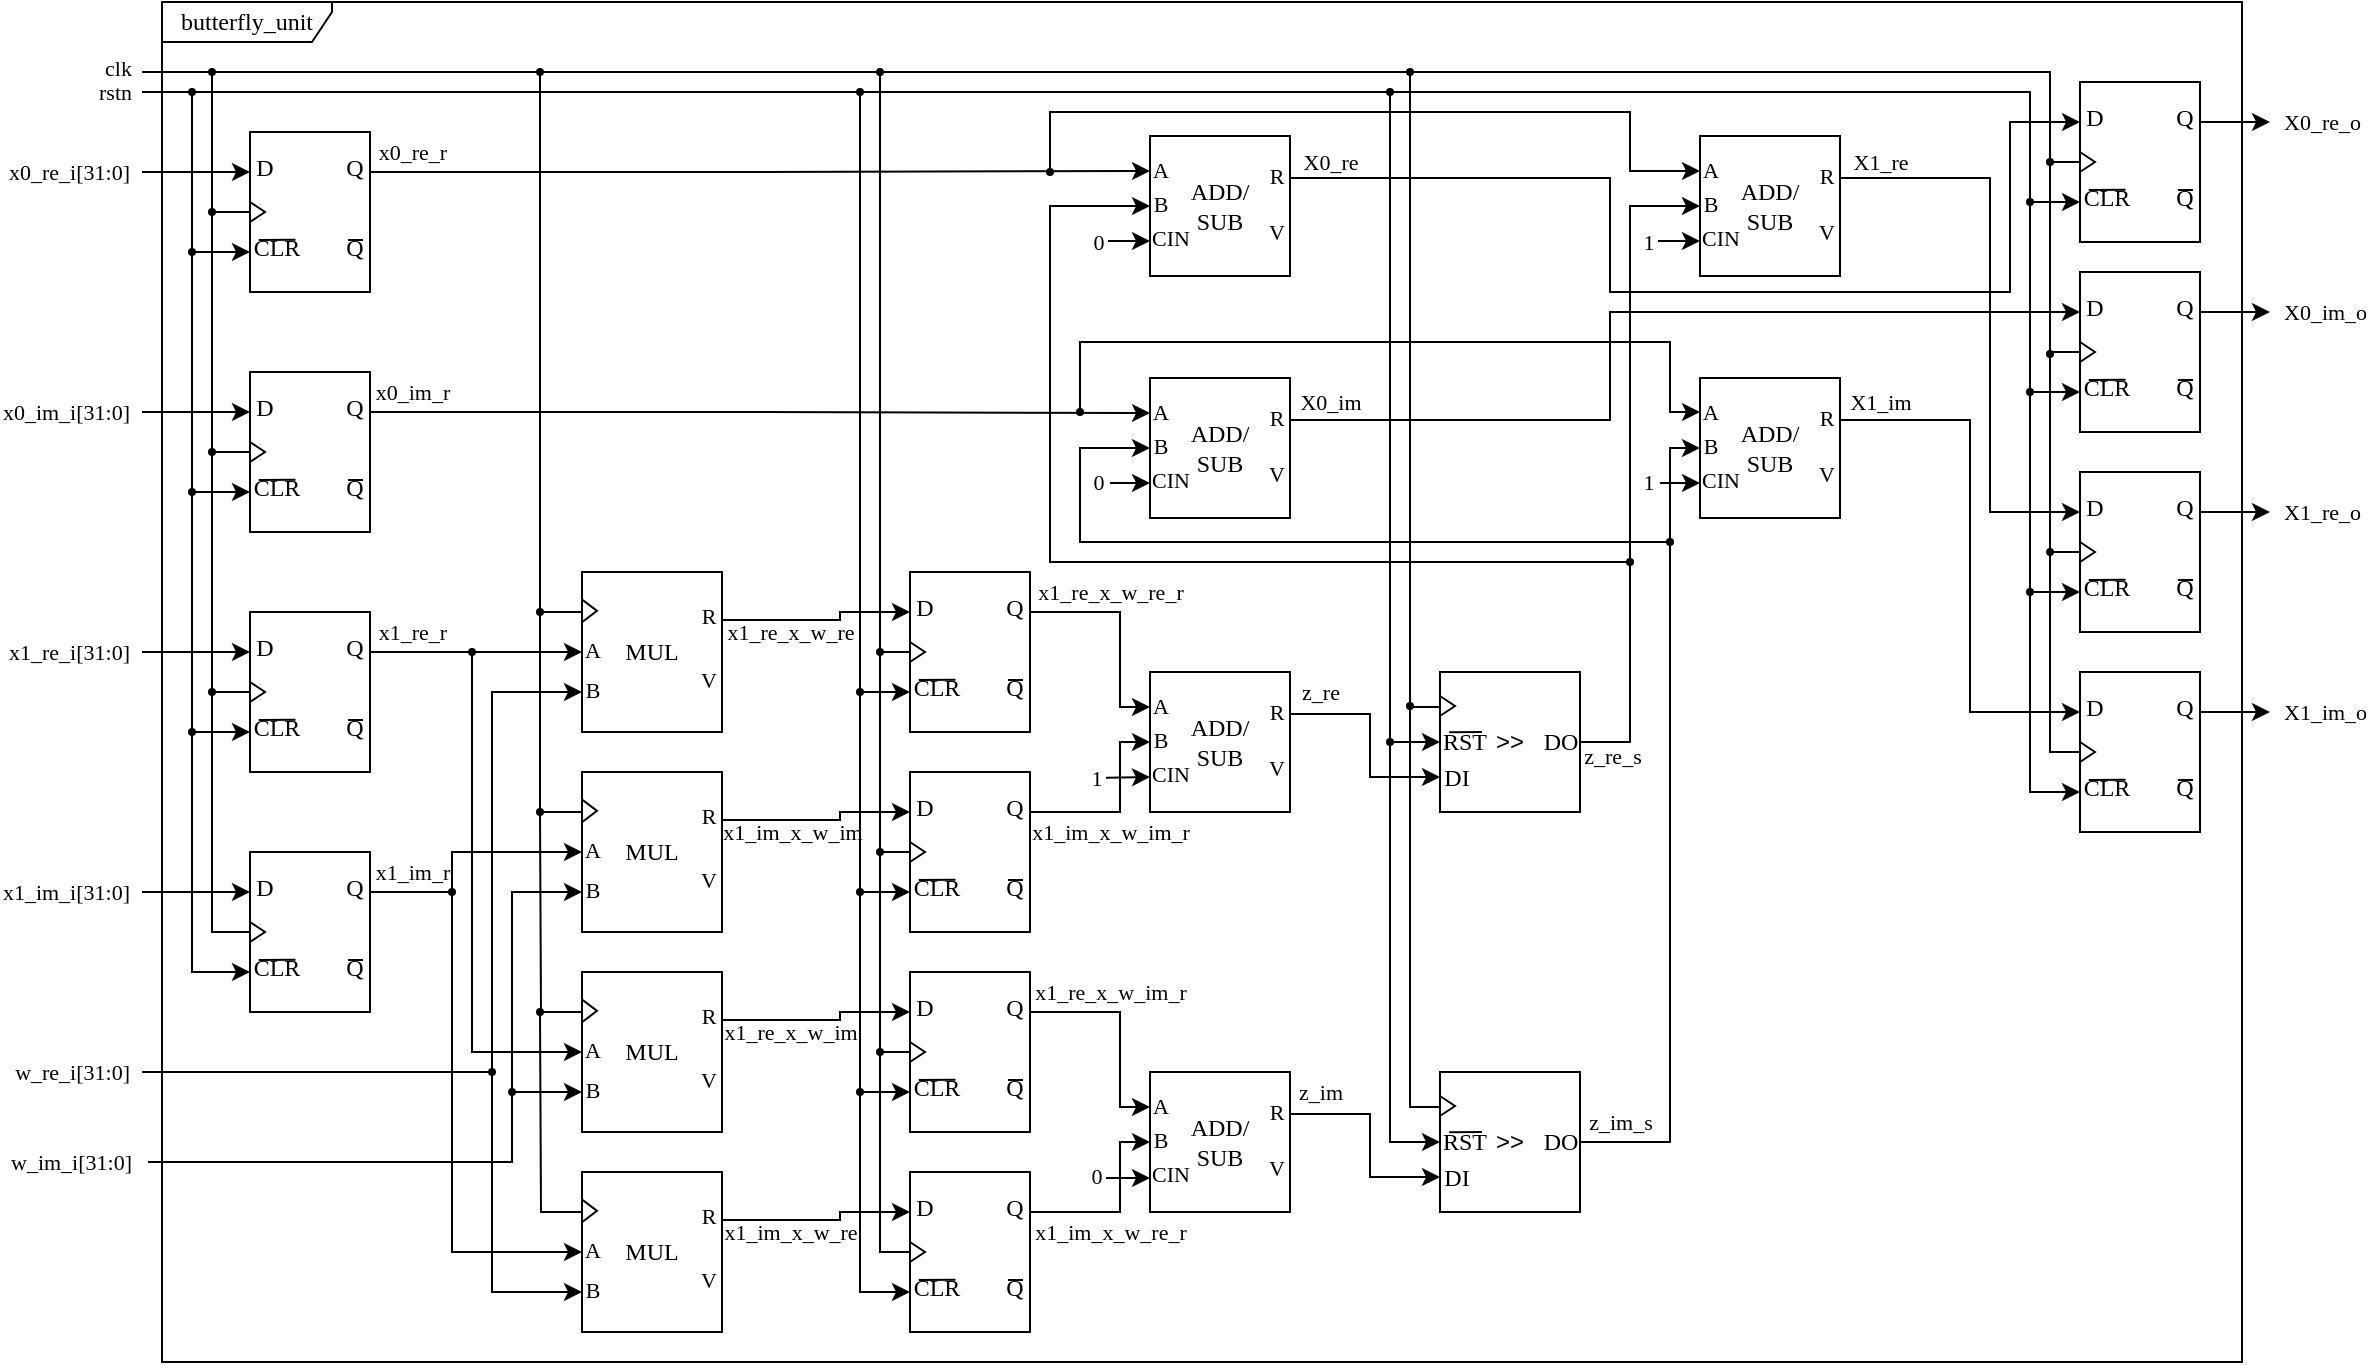 <mxfile version="25.0.3">
  <diagram name="Page-1" id="58cdce13-f638-feb5-8d6f-7d28b1aa9fa0">
    <mxGraphModel dx="610" dy="306" grid="1" gridSize="5" guides="1" tooltips="1" connect="1" arrows="1" fold="1" page="1" pageScale="1" pageWidth="1100" pageHeight="850" background="none" math="0" shadow="0">
      <root>
        <mxCell id="0" />
        <mxCell id="1" parent="0" />
        <mxCell id="2a3bc250acf0617d-8" value="&lt;div align=&quot;center&quot;&gt;butterfly_unit&lt;/div&gt;" style="shape=umlFrame;whiteSpace=wrap;html=1;rounded=1;shadow=0;comic=0;labelBackgroundColor=none;strokeWidth=1;fontFamily=NewsGotT;fontSize=12;align=center;movable=1;resizable=1;rotatable=1;deletable=1;editable=1;locked=0;connectable=1;width=85;height=20;" parent="1" vertex="1">
          <mxGeometry x="90" y="15" width="1040" height="680" as="geometry" />
        </mxCell>
        <mxCell id="nh-JWcSBpbhqLz3bGZsN-216" value="x1_re_r" style="edgeStyle=none;shape=connector;rounded=0;orthogonalLoop=1;jettySize=auto;html=1;exitX=1;exitY=0.25;exitDx=0;exitDy=0;exitPerimeter=0;strokeColor=default;align=center;verticalAlign=middle;fontFamily=NewsGotT;fontSize=11;fontColor=default;labelBackgroundColor=default;startArrow=none;startFill=0;startSize=3;endArrow=classic;entryX=0;entryY=0.5;entryDx=0;entryDy=0;entryPerimeter=0;endFill=1;" parent="1" target="nh-JWcSBpbhqLz3bGZsN-167" edge="1">
          <mxGeometry x="-0.604" y="10" relative="1" as="geometry">
            <mxPoint x="274" y="340.5" as="targetPoint" />
            <mxPoint x="194.0" y="340" as="sourcePoint" />
            <mxPoint as="offset" />
          </mxGeometry>
        </mxCell>
        <mxCell id="nh-JWcSBpbhqLz3bGZsN-66" value="" style="endArrow=none;html=1;rounded=0;endFill=0;fontFamily=NewsGotT;entryX=0;entryY=0.5;entryDx=0;entryDy=0;edgeStyle=orthogonalEdgeStyle;" parent="1" target="nh-JWcSBpbhqLz3bGZsN-3" edge="1">
          <mxGeometry width="50" height="50" relative="1" as="geometry">
            <mxPoint x="80" y="50" as="sourcePoint" />
            <mxPoint x="158" y="120" as="targetPoint" />
            <Array as="points">
              <mxPoint x="115" y="50" />
              <mxPoint x="115" y="120" />
            </Array>
          </mxGeometry>
        </mxCell>
        <mxCell id="nh-JWcSBpbhqLz3bGZsN-67" value="clk" style="edgeLabel;html=1;align=right;verticalAlign=middle;resizable=0;points=[];fontFamily=NewsGotT;labelBackgroundColor=none;" parent="nh-JWcSBpbhqLz3bGZsN-66" vertex="1" connectable="0">
          <mxGeometry x="-0.244" y="1" relative="1" as="geometry">
            <mxPoint x="-41" y="-14" as="offset" />
          </mxGeometry>
        </mxCell>
        <mxCell id="nh-JWcSBpbhqLz3bGZsN-95" value="" style="endArrow=none;html=1;rounded=0;startArrow=oval;startFill=1;startSize=3;fontFamily=NewsGotT;entryX=0;entryY=0.25;entryDx=0;entryDy=0;entryPerimeter=0;edgeStyle=orthogonalEdgeStyle;" parent="1" target="nh-JWcSBpbhqLz3bGZsN-167" edge="1">
          <mxGeometry width="50" height="50" relative="1" as="geometry">
            <mxPoint x="115" y="50" as="sourcePoint" />
            <mxPoint x="359" y="320" as="targetPoint" />
            <Array as="points">
              <mxPoint x="279" y="50" />
              <mxPoint x="279" y="320" />
            </Array>
          </mxGeometry>
        </mxCell>
        <mxCell id="nh-JWcSBpbhqLz3bGZsN-97" value="x0_re_i[31:0]" style="endArrow=classic;html=1;rounded=0;align=right;entryX=0;entryY=0.25;entryDx=0;entryDy=0;fontFamily=NewsGotT;" parent="1" target="nh-JWcSBpbhqLz3bGZsN-1" edge="1">
          <mxGeometry x="-1" y="-5" width="50" height="50" relative="1" as="geometry">
            <mxPoint x="80" y="100" as="sourcePoint" />
            <mxPoint x="163.0" y="100.44" as="targetPoint" />
            <mxPoint x="-5" y="-5" as="offset" />
          </mxGeometry>
        </mxCell>
        <mxCell id="nh-JWcSBpbhqLz3bGZsN-98" value="x0_im_i[31:0]" style="endArrow=classic;html=1;rounded=0;entryX=0;entryY=0.25;entryDx=0;entryDy=0;align=right;fontFamily=NewsGotT;" parent="1" edge="1" target="nh-JWcSBpbhqLz3bGZsN-299">
          <mxGeometry x="-1" y="-5" width="50" height="50" relative="1" as="geometry">
            <mxPoint x="80" y="220" as="sourcePoint" />
            <mxPoint x="163.0" y="220" as="targetPoint" />
            <mxPoint x="-5" y="-5" as="offset" />
          </mxGeometry>
        </mxCell>
        <mxCell id="nh-JWcSBpbhqLz3bGZsN-115" value="x1_re_i[31:0]" style="endArrow=classic;html=1;rounded=0;align=right;entryX=0;entryY=0.25;entryDx=0;entryDy=0;fontFamily=NewsGotT;" parent="1" edge="1" target="nh-JWcSBpbhqLz3bGZsN-308">
          <mxGeometry x="-1" y="-5" width="50" height="50" relative="1" as="geometry">
            <mxPoint x="80" y="340" as="sourcePoint" />
            <mxPoint x="163.0" y="340" as="targetPoint" />
            <mxPoint x="-5" y="-5" as="offset" />
          </mxGeometry>
        </mxCell>
        <mxCell id="nh-JWcSBpbhqLz3bGZsN-116" value="x1_im_i[31:0]" style="endArrow=classic;html=1;rounded=0;entryX=0;entryY=0.25;entryDx=0;entryDy=0;align=right;fontFamily=NewsGotT;" parent="1" edge="1" target="nh-JWcSBpbhqLz3bGZsN-317">
          <mxGeometry x="-1" y="-5" width="50" height="50" relative="1" as="geometry">
            <mxPoint x="80" y="460" as="sourcePoint" />
            <mxPoint x="163.0" y="460" as="targetPoint" />
            <mxPoint x="-5" y="-5" as="offset" />
          </mxGeometry>
        </mxCell>
        <mxCell id="nh-JWcSBpbhqLz3bGZsN-117" value="" style="endArrow=oval;html=1;rounded=0;exitX=0;exitY=0.5;exitDx=0;exitDy=0;endFill=1;startSize=3;endSize=3;edgeStyle=orthogonalEdgeStyle;" parent="1" edge="1" source="nh-JWcSBpbhqLz3bGZsN-299">
          <mxGeometry width="50" height="50" relative="1" as="geometry">
            <mxPoint x="134.0" y="240" as="sourcePoint" />
            <mxPoint x="115" y="120" as="targetPoint" />
            <Array as="points">
              <mxPoint x="115" y="240" />
            </Array>
          </mxGeometry>
        </mxCell>
        <mxCell id="nh-JWcSBpbhqLz3bGZsN-118" value="" style="endArrow=oval;html=1;rounded=0;exitX=0;exitY=0.5;exitDx=0;exitDy=0;endFill=1;startSize=3;endSize=3;exitPerimeter=0;" parent="1" edge="1">
          <mxGeometry width="50" height="50" relative="1" as="geometry">
            <mxPoint x="134.0" y="360" as="sourcePoint" />
            <mxPoint x="115" y="240" as="targetPoint" />
            <Array as="points">
              <mxPoint x="115" y="360" />
            </Array>
          </mxGeometry>
        </mxCell>
        <mxCell id="nh-JWcSBpbhqLz3bGZsN-119" value="" style="endArrow=oval;html=1;rounded=0;exitX=0;exitY=0.5;exitDx=0;exitDy=0;endFill=1;startSize=3;endSize=3;" parent="1" edge="1">
          <mxGeometry width="50" height="50" relative="1" as="geometry">
            <mxPoint x="134.0" y="480" as="sourcePoint" />
            <mxPoint x="115" y="360" as="targetPoint" />
            <Array as="points">
              <mxPoint x="115" y="480" />
            </Array>
          </mxGeometry>
        </mxCell>
        <mxCell id="nh-JWcSBpbhqLz3bGZsN-120" value="" style="endArrow=classic;html=1;rounded=0;entryX=0;entryY=0.75;entryDx=0;entryDy=0;endFill=1;fontFamily=NewsGotT;edgeStyle=orthogonalEdgeStyle;" parent="1" target="nh-JWcSBpbhqLz3bGZsN-1" edge="1">
          <mxGeometry width="50" height="50" relative="1" as="geometry">
            <mxPoint x="80" y="60" as="sourcePoint" />
            <mxPoint x="153" y="140" as="targetPoint" />
            <Array as="points">
              <mxPoint x="105" y="60" />
              <mxPoint x="105" y="140" />
            </Array>
          </mxGeometry>
        </mxCell>
        <mxCell id="nh-JWcSBpbhqLz3bGZsN-121" value="rstn" style="edgeLabel;html=1;align=right;verticalAlign=middle;resizable=0;points=[];fontFamily=NewsGotT;labelBackgroundColor=none;" parent="nh-JWcSBpbhqLz3bGZsN-120" vertex="1" connectable="0">
          <mxGeometry x="-0.244" y="1" relative="1" as="geometry">
            <mxPoint x="-31" y="-26" as="offset" />
          </mxGeometry>
        </mxCell>
        <mxCell id="nh-JWcSBpbhqLz3bGZsN-123" value="" style="endArrow=oval;html=1;rounded=0;exitX=0;exitY=0.75;exitDx=0;exitDy=0;endFill=1;startSize=6;endSize=3;startArrow=classic;startFill=1;edgeStyle=orthogonalEdgeStyle;" parent="1" edge="1" source="nh-JWcSBpbhqLz3bGZsN-299">
          <mxGeometry width="50" height="50" relative="1" as="geometry">
            <mxPoint x="134.0" y="260" as="sourcePoint" />
            <mxPoint x="105" y="140" as="targetPoint" />
            <Array as="points">
              <mxPoint x="105" y="260" />
            </Array>
          </mxGeometry>
        </mxCell>
        <mxCell id="nh-JWcSBpbhqLz3bGZsN-124" value="" style="endArrow=oval;html=1;rounded=0;exitX=0;exitY=0.75;exitDx=0;exitDy=0;endFill=1;startSize=6;endSize=3;startArrow=classic;startFill=1;edgeStyle=orthogonalEdgeStyle;" parent="1" edge="1" source="nh-JWcSBpbhqLz3bGZsN-308">
          <mxGeometry width="50" height="50" relative="1" as="geometry">
            <mxPoint x="134.0" y="380" as="sourcePoint" />
            <mxPoint x="105" y="260" as="targetPoint" />
            <Array as="points">
              <mxPoint x="105" y="380" />
            </Array>
          </mxGeometry>
        </mxCell>
        <mxCell id="nh-JWcSBpbhqLz3bGZsN-125" value="" style="endArrow=oval;html=1;rounded=0;exitX=0;exitY=0.75;exitDx=0;exitDy=0;endFill=1;startSize=6;endSize=3;startArrow=classic;startFill=1;edgeStyle=orthogonalEdgeStyle;" parent="1" edge="1">
          <mxGeometry width="50" height="50" relative="1" as="geometry">
            <mxPoint x="134.0" y="500" as="sourcePoint" />
            <mxPoint x="105" y="380" as="targetPoint" />
            <Array as="points">
              <mxPoint x="105" y="500" />
              <mxPoint x="105" y="380" />
            </Array>
          </mxGeometry>
        </mxCell>
        <mxCell id="nh-JWcSBpbhqLz3bGZsN-164" value="" style="group;fontFamily=NewsGotT;" parent="1" vertex="1" connectable="0">
          <mxGeometry x="584" y="350" width="73" height="70" as="geometry" />
        </mxCell>
        <mxCell id="nh-JWcSBpbhqLz3bGZsN-156" value="&lt;font&gt;ADD/&lt;br&gt;SUB&lt;br&gt;&lt;/font&gt;" style="rounded=0;whiteSpace=wrap;html=1;points=[[0,0.25,0,0,0],[0,0.5,0,0,0],[0,0.75,0,0,0],[1,0.3,0,0,0],[1,0.7,0,0,0]];fontFamily=NewsGotT;" parent="nh-JWcSBpbhqLz3bGZsN-164" vertex="1">
          <mxGeometry width="70" height="70" as="geometry" />
        </mxCell>
        <mxCell id="nh-JWcSBpbhqLz3bGZsN-157" value="A" style="text;html=1;align=center;verticalAlign=middle;resizable=0;points=[];autosize=1;strokeColor=none;fillColor=none;fontSize=11;spacing=-6;fontFamily=NewsGotT;" parent="nh-JWcSBpbhqLz3bGZsN-164" vertex="1">
          <mxGeometry y="12" width="10" height="10" as="geometry" />
        </mxCell>
        <mxCell id="nh-JWcSBpbhqLz3bGZsN-158" value="B" style="text;html=1;align=center;verticalAlign=middle;resizable=0;points=[];autosize=1;strokeColor=none;fillColor=none;fontSize=11;spacing=-6;fontFamily=NewsGotT;" parent="nh-JWcSBpbhqLz3bGZsN-164" vertex="1">
          <mxGeometry y="29" width="10" height="10" as="geometry" />
        </mxCell>
        <mxCell id="nh-JWcSBpbhqLz3bGZsN-159" value="CIN" style="text;html=1;align=center;verticalAlign=middle;resizable=0;points=[];autosize=1;strokeColor=none;fillColor=none;fontSize=11;spacing=-8;fontFamily=NewsGotT;" parent="nh-JWcSBpbhqLz3bGZsN-164" vertex="1">
          <mxGeometry y="46" width="20" height="10" as="geometry" />
        </mxCell>
        <mxCell id="nh-JWcSBpbhqLz3bGZsN-162" value="R" style="text;html=1;align=center;verticalAlign=middle;resizable=0;points=[];autosize=1;strokeColor=none;fillColor=none;fontSize=11;spacing=-6;fontFamily=NewsGotT;" parent="nh-JWcSBpbhqLz3bGZsN-164" vertex="1">
          <mxGeometry x="58" y="15" width="10" height="10" as="geometry" />
        </mxCell>
        <mxCell id="nh-JWcSBpbhqLz3bGZsN-163" value="V" style="text;html=1;align=center;verticalAlign=middle;resizable=0;points=[];autosize=1;strokeColor=none;fillColor=none;fontSize=11;spacing=-6;fontFamily=NewsGotT;" parent="nh-JWcSBpbhqLz3bGZsN-164" vertex="1">
          <mxGeometry x="58" y="43" width="10" height="10" as="geometry" />
        </mxCell>
        <mxCell id="nh-JWcSBpbhqLz3bGZsN-175" value="" style="group" parent="1" vertex="1" connectable="0">
          <mxGeometry x="300" y="300" width="70" height="80" as="geometry" />
        </mxCell>
        <mxCell id="nh-JWcSBpbhqLz3bGZsN-167" value="&lt;font&gt;MUL&lt;/font&gt;" style="rounded=0;whiteSpace=wrap;html=1;points=[[0,0.25,0,0,0],[0,0.5,0,0,0],[0,0.75,0,0,0],[1,0.3,0,0,0],[1,0.7,0,0,0]];fontFamily=NewsGotT;" parent="nh-JWcSBpbhqLz3bGZsN-175" vertex="1">
          <mxGeometry width="70" height="80" as="geometry" />
        </mxCell>
        <mxCell id="nh-JWcSBpbhqLz3bGZsN-168" value="A" style="text;html=1;align=center;verticalAlign=middle;resizable=0;points=[];autosize=1;strokeColor=none;fillColor=none;fontSize=11;spacing=-6;fontFamily=NewsGotT;" parent="nh-JWcSBpbhqLz3bGZsN-175" vertex="1">
          <mxGeometry y="34.286" width="10" height="10" as="geometry" />
        </mxCell>
        <mxCell id="nh-JWcSBpbhqLz3bGZsN-169" value="B" style="text;html=1;align=center;verticalAlign=middle;resizable=0;points=[];autosize=1;strokeColor=none;fillColor=none;fontSize=11;spacing=-6;fontFamily=NewsGotT;" parent="nh-JWcSBpbhqLz3bGZsN-175" vertex="1">
          <mxGeometry y="53.714" width="10" height="10" as="geometry" />
        </mxCell>
        <mxCell id="nh-JWcSBpbhqLz3bGZsN-171" value="R" style="text;html=1;align=center;verticalAlign=middle;resizable=0;points=[];autosize=1;strokeColor=none;fillColor=none;fontSize=11;spacing=-6;fontFamily=NewsGotT;" parent="nh-JWcSBpbhqLz3bGZsN-175" vertex="1">
          <mxGeometry x="58" y="17.143" width="10" height="10" as="geometry" />
        </mxCell>
        <mxCell id="nh-JWcSBpbhqLz3bGZsN-172" value="V" style="text;html=1;align=center;verticalAlign=middle;resizable=0;points=[];autosize=1;strokeColor=none;fillColor=none;fontSize=11;spacing=-6;fontFamily=NewsGotT;" parent="nh-JWcSBpbhqLz3bGZsN-175" vertex="1">
          <mxGeometry x="58" y="49.143" width="10" height="10" as="geometry" />
        </mxCell>
        <mxCell id="nh-JWcSBpbhqLz3bGZsN-174" value="" style="triangle;whiteSpace=wrap;html=1;fontFamily=NewsGotT;movable=1;resizable=1;rotatable=1;deletable=1;editable=1;locked=0;connectable=1;points=[];" parent="nh-JWcSBpbhqLz3bGZsN-175" vertex="1">
          <mxGeometry y="13.714" width="7.5" height="11.429" as="geometry" />
        </mxCell>
        <mxCell id="nh-JWcSBpbhqLz3bGZsN-178" value="w_re_i[31:0]" style="endArrow=classic;html=1;rounded=0;align=right;fontFamily=NewsGotT;entryX=0;entryY=0.75;entryDx=0;entryDy=0;entryPerimeter=0;edgeStyle=orthogonalEdgeStyle;" parent="1" target="nh-JWcSBpbhqLz3bGZsN-167" edge="1">
          <mxGeometry x="-1" y="5" width="50" height="50" relative="1" as="geometry">
            <mxPoint x="80" y="550" as="sourcePoint" />
            <mxPoint x="300" y="353.99" as="targetPoint" />
            <mxPoint x="-5" y="5" as="offset" />
            <Array as="points">
              <mxPoint x="255" y="550" />
              <mxPoint x="255" y="360" />
            </Array>
          </mxGeometry>
        </mxCell>
        <mxCell id="nh-JWcSBpbhqLz3bGZsN-179" value="" style="group" parent="1" vertex="1" connectable="0">
          <mxGeometry x="300" y="400" width="70" height="80" as="geometry" />
        </mxCell>
        <mxCell id="nh-JWcSBpbhqLz3bGZsN-180" value="&lt;font&gt;MUL&lt;/font&gt;" style="rounded=0;whiteSpace=wrap;html=1;points=[[0,0.25,0,0,0],[0,0.5,0,0,0],[0,0.75,0,0,0],[1,0.3,0,0,0],[1,0.7,0,0,0]];fontFamily=NewsGotT;" parent="nh-JWcSBpbhqLz3bGZsN-179" vertex="1">
          <mxGeometry width="70" height="80" as="geometry" />
        </mxCell>
        <mxCell id="nh-JWcSBpbhqLz3bGZsN-181" value="A" style="text;html=1;align=center;verticalAlign=middle;resizable=0;points=[];autosize=1;strokeColor=none;fillColor=none;fontSize=11;spacing=-6;fontFamily=NewsGotT;" parent="nh-JWcSBpbhqLz3bGZsN-179" vertex="1">
          <mxGeometry y="34.286" width="10" height="10" as="geometry" />
        </mxCell>
        <mxCell id="nh-JWcSBpbhqLz3bGZsN-182" value="B" style="text;html=1;align=center;verticalAlign=middle;resizable=0;points=[];autosize=1;strokeColor=none;fillColor=none;fontSize=11;spacing=-6;fontFamily=NewsGotT;" parent="nh-JWcSBpbhqLz3bGZsN-179" vertex="1">
          <mxGeometry y="53.714" width="10" height="10" as="geometry" />
        </mxCell>
        <mxCell id="nh-JWcSBpbhqLz3bGZsN-183" value="R" style="text;html=1;align=center;verticalAlign=middle;resizable=0;points=[];autosize=1;strokeColor=none;fillColor=none;fontSize=11;spacing=-6;fontFamily=NewsGotT;" parent="nh-JWcSBpbhqLz3bGZsN-179" vertex="1">
          <mxGeometry x="58" y="17.143" width="10" height="10" as="geometry" />
        </mxCell>
        <mxCell id="nh-JWcSBpbhqLz3bGZsN-184" value="V" style="text;html=1;align=center;verticalAlign=middle;resizable=0;points=[];autosize=1;strokeColor=none;fillColor=none;fontSize=11;spacing=-6;fontFamily=NewsGotT;" parent="nh-JWcSBpbhqLz3bGZsN-179" vertex="1">
          <mxGeometry x="58" y="49.143" width="10" height="10" as="geometry" />
        </mxCell>
        <mxCell id="nh-JWcSBpbhqLz3bGZsN-185" value="" style="triangle;whiteSpace=wrap;html=1;fontFamily=NewsGotT;movable=1;resizable=1;rotatable=1;deletable=1;editable=1;locked=0;connectable=1;points=[];" parent="nh-JWcSBpbhqLz3bGZsN-179" vertex="1">
          <mxGeometry y="13.714" width="7.5" height="11.429" as="geometry" />
        </mxCell>
        <mxCell id="nh-JWcSBpbhqLz3bGZsN-186" value="" style="endArrow=oval;html=1;rounded=0;exitX=0;exitY=0.25;exitDx=0;exitDy=0;exitPerimeter=0;endFill=1;startSize=3;endSize=3;edgeStyle=orthogonalEdgeStyle;" parent="1" source="nh-JWcSBpbhqLz3bGZsN-180" edge="1">
          <mxGeometry width="50" height="50" relative="1" as="geometry">
            <mxPoint x="289" y="370" as="sourcePoint" />
            <mxPoint x="279" y="320" as="targetPoint" />
            <Array as="points">
              <mxPoint x="279" y="420" />
              <mxPoint x="279" y="320" />
            </Array>
          </mxGeometry>
        </mxCell>
        <mxCell id="nh-JWcSBpbhqLz3bGZsN-188" value="w_im_i[31:0]" style="endArrow=classic;html=1;rounded=0;align=right;fontFamily=NewsGotT;entryX=0;entryY=0.75;entryDx=0;entryDy=0;entryPerimeter=0;edgeStyle=orthogonalEdgeStyle;" parent="1" target="nh-JWcSBpbhqLz3bGZsN-180" edge="1">
          <mxGeometry x="-0.994" y="-8" width="50" height="50" relative="1" as="geometry">
            <mxPoint x="83" y="595" as="sourcePoint" />
            <mxPoint x="343" y="540" as="targetPoint" />
            <mxPoint x="-8" y="-8" as="offset" />
            <Array as="points">
              <mxPoint x="265" y="595" />
              <mxPoint x="265" y="460" />
            </Array>
          </mxGeometry>
        </mxCell>
        <mxCell id="nh-JWcSBpbhqLz3bGZsN-189" value="" style="group" parent="1" vertex="1" connectable="0">
          <mxGeometry x="300" y="500" width="70" height="80" as="geometry" />
        </mxCell>
        <mxCell id="nh-JWcSBpbhqLz3bGZsN-190" value="&lt;font&gt;MUL&lt;/font&gt;" style="rounded=0;whiteSpace=wrap;html=1;points=[[0,0.25,0,0,0],[0,0.5,0,0,0],[0,0.75,0,0,0],[1,0.3,0,0,0],[1,0.7,0,0,0]];fontFamily=NewsGotT;" parent="nh-JWcSBpbhqLz3bGZsN-189" vertex="1">
          <mxGeometry width="70" height="80" as="geometry" />
        </mxCell>
        <mxCell id="nh-JWcSBpbhqLz3bGZsN-191" value="A" style="text;html=1;align=center;verticalAlign=middle;resizable=0;points=[];autosize=1;strokeColor=none;fillColor=none;fontSize=11;spacing=-6;fontFamily=NewsGotT;" parent="nh-JWcSBpbhqLz3bGZsN-189" vertex="1">
          <mxGeometry y="34.286" width="10" height="10" as="geometry" />
        </mxCell>
        <mxCell id="nh-JWcSBpbhqLz3bGZsN-192" value="B" style="text;html=1;align=center;verticalAlign=middle;resizable=0;points=[];autosize=1;strokeColor=none;fillColor=none;fontSize=11;spacing=-6;fontFamily=NewsGotT;" parent="nh-JWcSBpbhqLz3bGZsN-189" vertex="1">
          <mxGeometry y="53.714" width="10" height="10" as="geometry" />
        </mxCell>
        <mxCell id="nh-JWcSBpbhqLz3bGZsN-193" value="R" style="text;html=1;align=center;verticalAlign=middle;resizable=0;points=[];autosize=1;strokeColor=none;fillColor=none;fontSize=11;spacing=-6;fontFamily=NewsGotT;" parent="nh-JWcSBpbhqLz3bGZsN-189" vertex="1">
          <mxGeometry x="58" y="17.143" width="10" height="10" as="geometry" />
        </mxCell>
        <mxCell id="nh-JWcSBpbhqLz3bGZsN-194" value="V" style="text;html=1;align=center;verticalAlign=middle;resizable=0;points=[];autosize=1;strokeColor=none;fillColor=none;fontSize=11;spacing=-6;fontFamily=NewsGotT;" parent="nh-JWcSBpbhqLz3bGZsN-189" vertex="1">
          <mxGeometry x="58" y="49.143" width="10" height="10" as="geometry" />
        </mxCell>
        <mxCell id="nh-JWcSBpbhqLz3bGZsN-195" value="" style="triangle;whiteSpace=wrap;html=1;fontFamily=NewsGotT;movable=1;resizable=1;rotatable=1;deletable=1;editable=1;locked=0;connectable=1;points=[];" parent="nh-JWcSBpbhqLz3bGZsN-189" vertex="1">
          <mxGeometry y="13.714" width="7.5" height="11.429" as="geometry" />
        </mxCell>
        <mxCell id="nh-JWcSBpbhqLz3bGZsN-196" value="" style="group" parent="1" vertex="1" connectable="0">
          <mxGeometry x="300" y="600" width="70" height="80" as="geometry" />
        </mxCell>
        <mxCell id="nh-JWcSBpbhqLz3bGZsN-197" value="&lt;font&gt;MUL&lt;/font&gt;" style="rounded=0;whiteSpace=wrap;html=1;points=[[0,0.25,0,0,0],[0,0.5,0,0,0],[0,0.75,0,0,0],[1,0.3,0,0,0],[1,0.7,0,0,0]];fontFamily=NewsGotT;" parent="nh-JWcSBpbhqLz3bGZsN-196" vertex="1">
          <mxGeometry width="70" height="80" as="geometry" />
        </mxCell>
        <mxCell id="nh-JWcSBpbhqLz3bGZsN-198" value="A" style="text;html=1;align=center;verticalAlign=middle;resizable=0;points=[];autosize=1;strokeColor=none;fillColor=none;fontSize=11;spacing=-6;fontFamily=NewsGotT;" parent="nh-JWcSBpbhqLz3bGZsN-196" vertex="1">
          <mxGeometry y="34.286" width="10" height="10" as="geometry" />
        </mxCell>
        <mxCell id="nh-JWcSBpbhqLz3bGZsN-199" value="B" style="text;html=1;align=center;verticalAlign=middle;resizable=0;points=[];autosize=1;strokeColor=none;fillColor=none;fontSize=11;spacing=-6;fontFamily=NewsGotT;" parent="nh-JWcSBpbhqLz3bGZsN-196" vertex="1">
          <mxGeometry y="53.714" width="10" height="10" as="geometry" />
        </mxCell>
        <mxCell id="nh-JWcSBpbhqLz3bGZsN-200" value="R" style="text;html=1;align=center;verticalAlign=middle;resizable=0;points=[];autosize=1;strokeColor=none;fillColor=none;fontSize=11;spacing=-6;fontFamily=NewsGotT;" parent="nh-JWcSBpbhqLz3bGZsN-196" vertex="1">
          <mxGeometry x="58" y="17.143" width="10" height="10" as="geometry" />
        </mxCell>
        <mxCell id="nh-JWcSBpbhqLz3bGZsN-201" value="V" style="text;html=1;align=center;verticalAlign=middle;resizable=0;points=[];autosize=1;strokeColor=none;fillColor=none;fontSize=11;spacing=-6;fontFamily=NewsGotT;" parent="nh-JWcSBpbhqLz3bGZsN-196" vertex="1">
          <mxGeometry x="58" y="49.143" width="10" height="10" as="geometry" />
        </mxCell>
        <mxCell id="nh-JWcSBpbhqLz3bGZsN-202" value="" style="triangle;whiteSpace=wrap;html=1;fontFamily=NewsGotT;movable=1;resizable=1;rotatable=1;deletable=1;editable=1;locked=0;connectable=1;points=[];" parent="nh-JWcSBpbhqLz3bGZsN-196" vertex="1">
          <mxGeometry y="13.714" width="7.5" height="11.429" as="geometry" />
        </mxCell>
        <mxCell id="nh-JWcSBpbhqLz3bGZsN-205" value="" style="endArrow=oval;html=1;rounded=0;exitX=0;exitY=0.25;exitDx=0;exitDy=0;exitPerimeter=0;endFill=1;startSize=3;endSize=3;edgeStyle=orthogonalEdgeStyle;" parent="1" source="nh-JWcSBpbhqLz3bGZsN-190" edge="1">
          <mxGeometry width="50" height="50" relative="1" as="geometry">
            <mxPoint x="359" y="520" as="sourcePoint" />
            <mxPoint x="279" y="420" as="targetPoint" />
          </mxGeometry>
        </mxCell>
        <mxCell id="nh-JWcSBpbhqLz3bGZsN-206" value="" style="endArrow=oval;html=1;rounded=0;exitX=0;exitY=0.25;exitDx=0;exitDy=0;exitPerimeter=0;endFill=1;startSize=3;endSize=3;edgeStyle=orthogonalEdgeStyle;" parent="1" source="nh-JWcSBpbhqLz3bGZsN-197" edge="1">
          <mxGeometry width="50" height="50" relative="1" as="geometry">
            <mxPoint x="359" y="620" as="sourcePoint" />
            <mxPoint x="279" y="520" as="targetPoint" />
          </mxGeometry>
        </mxCell>
        <mxCell id="nh-JWcSBpbhqLz3bGZsN-245" value="" style="endArrow=classic;html=1;rounded=0;strokeColor=default;align=center;verticalAlign=middle;fontFamily=Helvetica;fontSize=11;fontColor=default;labelBackgroundColor=default;edgeStyle=orthogonalEdgeStyle;startSize=3;entryX=0;entryY=0.75;entryDx=0;entryDy=0;entryPerimeter=0;endFill=1;startArrow=oval;startFill=1;" parent="1" target="nh-JWcSBpbhqLz3bGZsN-197" edge="1">
          <mxGeometry width="50" height="50" relative="1" as="geometry">
            <mxPoint x="255" y="550" as="sourcePoint" />
            <mxPoint x="554" y="435" as="targetPoint" />
            <Array as="points">
              <mxPoint x="255" y="550" />
              <mxPoint x="255" y="660" />
            </Array>
          </mxGeometry>
        </mxCell>
        <mxCell id="nh-JWcSBpbhqLz3bGZsN-246" value="" style="endArrow=classic;html=1;rounded=0;strokeColor=default;align=center;verticalAlign=middle;fontFamily=Helvetica;fontSize=11;fontColor=default;labelBackgroundColor=default;edgeStyle=none;startSize=3;entryX=0;entryY=0.75;entryDx=0;entryDy=0;entryPerimeter=0;endFill=1;startArrow=oval;startFill=1;" parent="1" target="nh-JWcSBpbhqLz3bGZsN-190" edge="1">
          <mxGeometry width="50" height="50" relative="1" as="geometry">
            <mxPoint x="265" y="560" as="sourcePoint" />
            <mxPoint x="369" y="665" as="targetPoint" />
            <Array as="points" />
          </mxGeometry>
        </mxCell>
        <mxCell id="nh-JWcSBpbhqLz3bGZsN-247" value="x1_im_r" style="edgeStyle=orthogonalEdgeStyle;shape=connector;rounded=0;orthogonalLoop=1;jettySize=auto;html=1;exitX=1;exitY=0.25;exitDx=0;exitDy=0;entryX=0;entryY=0.5;entryDx=0;entryDy=0;entryPerimeter=0;strokeColor=default;align=center;verticalAlign=middle;fontFamily=NewsGotT;fontSize=11;fontColor=default;labelBackgroundColor=default;startArrow=none;startFill=0;startSize=3;endArrow=classic;endFill=1;" parent="1" target="nh-JWcSBpbhqLz3bGZsN-180" edge="1">
          <mxGeometry x="-0.667" y="10" relative="1" as="geometry">
            <mxPoint x="194.0" y="460" as="sourcePoint" />
            <Array as="points">
              <mxPoint x="235" y="460" />
              <mxPoint x="235" y="440" />
            </Array>
            <mxPoint as="offset" />
          </mxGeometry>
        </mxCell>
        <mxCell id="nh-JWcSBpbhqLz3bGZsN-248" value="" style="endArrow=classic;html=1;rounded=0;strokeColor=default;align=center;verticalAlign=middle;fontFamily=Helvetica;fontSize=11;fontColor=default;labelBackgroundColor=default;edgeStyle=orthogonalEdgeStyle;startSize=3;entryX=0;entryY=0.5;entryDx=0;entryDy=0;entryPerimeter=0;endFill=1;startArrow=oval;startFill=1;" parent="1" target="nh-JWcSBpbhqLz3bGZsN-190" edge="1">
          <mxGeometry width="50" height="50" relative="1" as="geometry">
            <mxPoint x="245" y="340" as="sourcePoint" />
            <mxPoint x="344" y="445" as="targetPoint" />
            <Array as="points">
              <mxPoint x="245" y="340" />
              <mxPoint x="245" y="540" />
            </Array>
          </mxGeometry>
        </mxCell>
        <mxCell id="nh-JWcSBpbhqLz3bGZsN-249" value="" style="endArrow=classic;html=1;rounded=0;strokeColor=default;align=center;verticalAlign=middle;fontFamily=Helvetica;fontSize=11;fontColor=default;labelBackgroundColor=default;edgeStyle=orthogonalEdgeStyle;startSize=3;entryX=0;entryY=0.5;entryDx=0;entryDy=0;entryPerimeter=0;endFill=1;startArrow=oval;startFill=1;" parent="1" target="nh-JWcSBpbhqLz3bGZsN-197" edge="1">
          <mxGeometry width="50" height="50" relative="1" as="geometry">
            <mxPoint x="235" y="460" as="sourcePoint" />
            <mxPoint x="374" y="640" as="targetPoint" />
            <Array as="points">
              <mxPoint x="235" y="460" />
              <mxPoint x="235" y="640" />
            </Array>
          </mxGeometry>
        </mxCell>
        <mxCell id="nh-JWcSBpbhqLz3bGZsN-289" value="" style="endArrow=none;html=1;rounded=0;strokeColor=default;align=center;verticalAlign=middle;fontFamily=Helvetica;fontSize=11;fontColor=default;labelBackgroundColor=default;edgeStyle=orthogonalEdgeStyle;startSize=3;entryX=0;entryY=0.5;entryDx=0;entryDy=0;startArrow=oval;startFill=1;" parent="1" target="nh-JWcSBpbhqLz3bGZsN-332" edge="1">
          <mxGeometry width="50" height="50" relative="1" as="geometry">
            <mxPoint x="279" y="50" as="sourcePoint" />
            <mxPoint x="544" y="340" as="targetPoint" />
            <Array as="points">
              <mxPoint x="449" y="50" />
              <mxPoint x="449" y="340" />
            </Array>
          </mxGeometry>
        </mxCell>
        <mxCell id="nh-JWcSBpbhqLz3bGZsN-297" value="" style="group" parent="1" vertex="1" connectable="0">
          <mxGeometry x="134" y="80" width="60" height="80" as="geometry" />
        </mxCell>
        <mxCell id="nh-JWcSBpbhqLz3bGZsN-1" value="" style="whiteSpace=wrap;html=1;verticalAlign=bottom;movable=1;resizable=1;rotatable=1;deletable=1;editable=1;locked=0;connectable=1;container=0;" parent="nh-JWcSBpbhqLz3bGZsN-297" vertex="1">
          <mxGeometry width="60" height="80" as="geometry" />
        </mxCell>
        <mxCell id="nh-JWcSBpbhqLz3bGZsN-2" value="D" style="text;html=1;align=center;verticalAlign=middle;resizable=1;points=[];autosize=1;strokeColor=none;fillColor=none;fontFamily=NewsGotT;spacing=-6;movable=1;rotatable=1;deletable=1;editable=1;locked=0;connectable=1;container=0;" parent="nh-JWcSBpbhqLz3bGZsN-297" vertex="1">
          <mxGeometry x="1.875" y="10" width="10" height="15" as="geometry" />
        </mxCell>
        <mxCell id="nh-JWcSBpbhqLz3bGZsN-3" value="" style="triangle;whiteSpace=wrap;html=1;fontFamily=NewsGotT;movable=1;resizable=1;rotatable=1;deletable=1;editable=1;locked=0;connectable=1;container=0;" parent="nh-JWcSBpbhqLz3bGZsN-297" vertex="1">
          <mxGeometry y="35" width="7.5" height="10" as="geometry" />
        </mxCell>
        <mxCell id="nh-JWcSBpbhqLz3bGZsN-4" value="CLR" style="text;html=1;align=center;verticalAlign=middle;resizable=1;points=[];autosize=1;strokeColor=none;fillColor=none;fontFamily=NewsGotT;spacing=-6;movable=1;rotatable=1;deletable=1;editable=1;locked=0;connectable=1;container=0;" parent="nh-JWcSBpbhqLz3bGZsN-297" vertex="1">
          <mxGeometry y="50" width="25" height="15" as="geometry" />
        </mxCell>
        <mxCell id="nh-JWcSBpbhqLz3bGZsN-5" value="Q" style="text;html=1;align=center;verticalAlign=middle;resizable=1;points=[];autosize=1;strokeColor=none;fillColor=none;fontFamily=NewsGotT;spacing=-6;movable=1;rotatable=1;deletable=1;editable=1;locked=0;connectable=1;container=0;" parent="nh-JWcSBpbhqLz3bGZsN-297" vertex="1">
          <mxGeometry x="47" y="10" width="10" height="15" as="geometry" />
        </mxCell>
        <mxCell id="nh-JWcSBpbhqLz3bGZsN-293" value="" style="endArrow=none;rounded=0;strokeWidth=1;labelBorderColor=none;fontColor=default;labelBackgroundColor=default;html=1;endSize=0;startSize=0;movable=1;resizable=1;rotatable=1;deletable=1;editable=1;locked=0;connectable=1;exitX=0.911;exitY=0.262;exitDx=0;exitDy=0;exitPerimeter=0;" parent="nh-JWcSBpbhqLz3bGZsN-297" edge="1">
          <mxGeometry width="50" height="50" relative="1" as="geometry">
            <mxPoint x="22.775" y="53.93" as="sourcePoint" />
            <mxPoint x="4.38" y="54" as="targetPoint" />
          </mxGeometry>
        </mxCell>
        <mxCell id="nh-JWcSBpbhqLz3bGZsN-8" value="Q" style="text;html=1;align=center;verticalAlign=middle;resizable=1;points=[];autosize=1;strokeColor=none;fillColor=none;fontFamily=NewsGotT;spacing=-6;movable=1;rotatable=1;deletable=1;editable=1;locked=0;connectable=1;container=0;" parent="nh-JWcSBpbhqLz3bGZsN-297" vertex="1">
          <mxGeometry x="47" y="50" width="10" height="15" as="geometry" />
        </mxCell>
        <mxCell id="nh-JWcSBpbhqLz3bGZsN-9" value="" style="endArrow=none;rounded=0;strokeWidth=1;labelBorderColor=none;fontColor=default;labelBackgroundColor=default;html=1;endSize=0;startSize=0;movable=1;resizable=1;rotatable=1;deletable=1;editable=1;locked=0;connectable=1;" parent="nh-JWcSBpbhqLz3bGZsN-297" edge="1">
          <mxGeometry width="50" height="50" relative="1" as="geometry">
            <mxPoint x="56.5" y="54" as="sourcePoint" />
            <mxPoint x="49" y="54" as="targetPoint" />
          </mxGeometry>
        </mxCell>
        <mxCell id="nh-JWcSBpbhqLz3bGZsN-298" value="" style="group" parent="1" vertex="1" connectable="0">
          <mxGeometry x="134" y="200" width="60" height="80" as="geometry" />
        </mxCell>
        <mxCell id="nh-JWcSBpbhqLz3bGZsN-299" value="" style="whiteSpace=wrap;html=1;verticalAlign=bottom;movable=1;resizable=1;rotatable=1;deletable=1;editable=1;locked=0;connectable=1;container=0;" parent="nh-JWcSBpbhqLz3bGZsN-298" vertex="1">
          <mxGeometry width="60" height="80" as="geometry" />
        </mxCell>
        <mxCell id="nh-JWcSBpbhqLz3bGZsN-300" value="D" style="text;html=1;align=center;verticalAlign=middle;resizable=1;points=[];autosize=1;strokeColor=none;fillColor=none;fontFamily=NewsGotT;spacing=-6;movable=1;rotatable=1;deletable=1;editable=1;locked=0;connectable=1;container=0;" parent="nh-JWcSBpbhqLz3bGZsN-298" vertex="1">
          <mxGeometry x="1.875" y="10" width="10" height="15" as="geometry" />
        </mxCell>
        <mxCell id="nh-JWcSBpbhqLz3bGZsN-301" value="" style="triangle;whiteSpace=wrap;html=1;fontFamily=NewsGotT;movable=1;resizable=1;rotatable=1;deletable=1;editable=1;locked=0;connectable=1;container=0;" parent="nh-JWcSBpbhqLz3bGZsN-298" vertex="1">
          <mxGeometry y="35" width="7.5" height="10" as="geometry" />
        </mxCell>
        <mxCell id="nh-JWcSBpbhqLz3bGZsN-302" value="CLR" style="text;html=1;align=center;verticalAlign=middle;resizable=1;points=[];autosize=1;strokeColor=none;fillColor=none;fontFamily=NewsGotT;spacing=-6;movable=1;rotatable=1;deletable=1;editable=1;locked=0;connectable=1;container=0;" parent="nh-JWcSBpbhqLz3bGZsN-298" vertex="1">
          <mxGeometry y="50" width="25" height="15" as="geometry" />
        </mxCell>
        <mxCell id="nh-JWcSBpbhqLz3bGZsN-303" value="Q" style="text;html=1;align=center;verticalAlign=middle;resizable=1;points=[];autosize=1;strokeColor=none;fillColor=none;fontFamily=NewsGotT;spacing=-6;movable=1;rotatable=1;deletable=1;editable=1;locked=0;connectable=1;container=0;" parent="nh-JWcSBpbhqLz3bGZsN-298" vertex="1">
          <mxGeometry x="47" y="10" width="10" height="15" as="geometry" />
        </mxCell>
        <mxCell id="nh-JWcSBpbhqLz3bGZsN-304" value="" style="endArrow=none;rounded=0;strokeWidth=1;labelBorderColor=none;fontColor=default;labelBackgroundColor=default;html=1;endSize=0;startSize=0;movable=1;resizable=1;rotatable=1;deletable=1;editable=1;locked=0;connectable=1;exitX=0.911;exitY=0.262;exitDx=0;exitDy=0;exitPerimeter=0;" parent="nh-JWcSBpbhqLz3bGZsN-298" edge="1">
          <mxGeometry width="50" height="50" relative="1" as="geometry">
            <mxPoint x="22.775" y="53.93" as="sourcePoint" />
            <mxPoint x="4.38" y="54" as="targetPoint" />
          </mxGeometry>
        </mxCell>
        <mxCell id="nh-JWcSBpbhqLz3bGZsN-305" value="Q" style="text;html=1;align=center;verticalAlign=middle;resizable=1;points=[];autosize=1;strokeColor=none;fillColor=none;fontFamily=NewsGotT;spacing=-6;movable=1;rotatable=1;deletable=1;editable=1;locked=0;connectable=1;container=0;" parent="nh-JWcSBpbhqLz3bGZsN-298" vertex="1">
          <mxGeometry x="47" y="50" width="10" height="15" as="geometry" />
        </mxCell>
        <mxCell id="nh-JWcSBpbhqLz3bGZsN-306" value="" style="endArrow=none;rounded=0;strokeWidth=1;labelBorderColor=none;fontColor=default;labelBackgroundColor=default;html=1;endSize=0;startSize=0;movable=1;resizable=1;rotatable=1;deletable=1;editable=1;locked=0;connectable=1;" parent="nh-JWcSBpbhqLz3bGZsN-298" edge="1">
          <mxGeometry width="50" height="50" relative="1" as="geometry">
            <mxPoint x="56.5" y="54" as="sourcePoint" />
            <mxPoint x="49" y="54" as="targetPoint" />
          </mxGeometry>
        </mxCell>
        <mxCell id="nh-JWcSBpbhqLz3bGZsN-307" value="" style="group" parent="1" vertex="1" connectable="0">
          <mxGeometry x="134" y="320" width="60" height="80" as="geometry" />
        </mxCell>
        <mxCell id="nh-JWcSBpbhqLz3bGZsN-308" value="" style="whiteSpace=wrap;html=1;verticalAlign=bottom;movable=1;resizable=1;rotatable=1;deletable=1;editable=1;locked=0;connectable=1;container=0;" parent="nh-JWcSBpbhqLz3bGZsN-307" vertex="1">
          <mxGeometry width="60" height="80" as="geometry" />
        </mxCell>
        <mxCell id="nh-JWcSBpbhqLz3bGZsN-309" value="D" style="text;html=1;align=center;verticalAlign=middle;resizable=1;points=[];autosize=1;strokeColor=none;fillColor=none;fontFamily=NewsGotT;spacing=-6;movable=1;rotatable=1;deletable=1;editable=1;locked=0;connectable=1;container=0;" parent="nh-JWcSBpbhqLz3bGZsN-307" vertex="1">
          <mxGeometry x="1.875" y="10" width="10" height="15" as="geometry" />
        </mxCell>
        <mxCell id="nh-JWcSBpbhqLz3bGZsN-310" value="" style="triangle;whiteSpace=wrap;html=1;fontFamily=NewsGotT;movable=1;resizable=1;rotatable=1;deletable=1;editable=1;locked=0;connectable=1;container=0;" parent="nh-JWcSBpbhqLz3bGZsN-307" vertex="1">
          <mxGeometry y="35" width="7.5" height="10" as="geometry" />
        </mxCell>
        <mxCell id="nh-JWcSBpbhqLz3bGZsN-311" value="CLR" style="text;html=1;align=center;verticalAlign=middle;resizable=1;points=[];autosize=1;strokeColor=none;fillColor=none;fontFamily=NewsGotT;spacing=-6;movable=1;rotatable=1;deletable=1;editable=1;locked=0;connectable=1;container=0;" parent="nh-JWcSBpbhqLz3bGZsN-307" vertex="1">
          <mxGeometry y="50" width="25" height="15" as="geometry" />
        </mxCell>
        <mxCell id="nh-JWcSBpbhqLz3bGZsN-312" value="Q" style="text;html=1;align=center;verticalAlign=middle;resizable=1;points=[];autosize=1;strokeColor=none;fillColor=none;fontFamily=NewsGotT;spacing=-6;movable=1;rotatable=1;deletable=1;editable=1;locked=0;connectable=1;container=0;" parent="nh-JWcSBpbhqLz3bGZsN-307" vertex="1">
          <mxGeometry x="47" y="10" width="10" height="15" as="geometry" />
        </mxCell>
        <mxCell id="nh-JWcSBpbhqLz3bGZsN-313" value="" style="endArrow=none;rounded=0;strokeWidth=1;labelBorderColor=none;fontColor=default;labelBackgroundColor=default;html=1;endSize=0;startSize=0;movable=1;resizable=1;rotatable=1;deletable=1;editable=1;locked=0;connectable=1;exitX=0.911;exitY=0.262;exitDx=0;exitDy=0;exitPerimeter=0;" parent="nh-JWcSBpbhqLz3bGZsN-307" edge="1">
          <mxGeometry width="50" height="50" relative="1" as="geometry">
            <mxPoint x="22.775" y="53.93" as="sourcePoint" />
            <mxPoint x="4.38" y="54" as="targetPoint" />
          </mxGeometry>
        </mxCell>
        <mxCell id="nh-JWcSBpbhqLz3bGZsN-314" value="Q" style="text;html=1;align=center;verticalAlign=middle;resizable=1;points=[];autosize=1;strokeColor=none;fillColor=none;fontFamily=NewsGotT;spacing=-6;movable=1;rotatable=1;deletable=1;editable=1;locked=0;connectable=1;container=0;" parent="nh-JWcSBpbhqLz3bGZsN-307" vertex="1">
          <mxGeometry x="47" y="50" width="10" height="15" as="geometry" />
        </mxCell>
        <mxCell id="nh-JWcSBpbhqLz3bGZsN-315" value="" style="endArrow=none;rounded=0;strokeWidth=1;labelBorderColor=none;fontColor=default;labelBackgroundColor=default;html=1;endSize=0;startSize=0;movable=1;resizable=1;rotatable=1;deletable=1;editable=1;locked=0;connectable=1;" parent="nh-JWcSBpbhqLz3bGZsN-307" edge="1">
          <mxGeometry width="50" height="50" relative="1" as="geometry">
            <mxPoint x="56.5" y="54" as="sourcePoint" />
            <mxPoint x="49" y="54" as="targetPoint" />
          </mxGeometry>
        </mxCell>
        <mxCell id="nh-JWcSBpbhqLz3bGZsN-316" value="" style="group" parent="1" vertex="1" connectable="0">
          <mxGeometry x="134" y="440" width="60" height="80" as="geometry" />
        </mxCell>
        <mxCell id="nh-JWcSBpbhqLz3bGZsN-317" value="" style="whiteSpace=wrap;html=1;verticalAlign=bottom;movable=1;resizable=1;rotatable=1;deletable=1;editable=1;locked=0;connectable=1;container=0;" parent="nh-JWcSBpbhqLz3bGZsN-316" vertex="1">
          <mxGeometry width="60" height="80" as="geometry" />
        </mxCell>
        <mxCell id="nh-JWcSBpbhqLz3bGZsN-318" value="D" style="text;html=1;align=center;verticalAlign=middle;resizable=1;points=[];autosize=1;strokeColor=none;fillColor=none;fontFamily=NewsGotT;spacing=-6;movable=1;rotatable=1;deletable=1;editable=1;locked=0;connectable=1;container=0;" parent="nh-JWcSBpbhqLz3bGZsN-316" vertex="1">
          <mxGeometry x="1.875" y="10" width="10" height="15" as="geometry" />
        </mxCell>
        <mxCell id="nh-JWcSBpbhqLz3bGZsN-319" value="" style="triangle;whiteSpace=wrap;html=1;fontFamily=NewsGotT;movable=1;resizable=1;rotatable=1;deletable=1;editable=1;locked=0;connectable=1;container=0;" parent="nh-JWcSBpbhqLz3bGZsN-316" vertex="1">
          <mxGeometry y="35" width="7.5" height="10" as="geometry" />
        </mxCell>
        <mxCell id="nh-JWcSBpbhqLz3bGZsN-320" value="CLR" style="text;html=1;align=center;verticalAlign=middle;resizable=1;points=[];autosize=1;strokeColor=none;fillColor=none;fontFamily=NewsGotT;spacing=-6;movable=1;rotatable=1;deletable=1;editable=1;locked=0;connectable=1;container=0;" parent="nh-JWcSBpbhqLz3bGZsN-316" vertex="1">
          <mxGeometry y="50" width="25" height="15" as="geometry" />
        </mxCell>
        <mxCell id="nh-JWcSBpbhqLz3bGZsN-321" value="Q" style="text;html=1;align=center;verticalAlign=middle;resizable=1;points=[];autosize=1;strokeColor=none;fillColor=none;fontFamily=NewsGotT;spacing=-6;movable=1;rotatable=1;deletable=1;editable=1;locked=0;connectable=1;container=0;" parent="nh-JWcSBpbhqLz3bGZsN-316" vertex="1">
          <mxGeometry x="47" y="10" width="10" height="15" as="geometry" />
        </mxCell>
        <mxCell id="nh-JWcSBpbhqLz3bGZsN-322" value="" style="endArrow=none;rounded=0;strokeWidth=1;labelBorderColor=none;fontColor=default;labelBackgroundColor=default;html=1;endSize=0;startSize=0;movable=1;resizable=1;rotatable=1;deletable=1;editable=1;locked=0;connectable=1;exitX=0.911;exitY=0.262;exitDx=0;exitDy=0;exitPerimeter=0;" parent="nh-JWcSBpbhqLz3bGZsN-316" edge="1">
          <mxGeometry width="50" height="50" relative="1" as="geometry">
            <mxPoint x="22.775" y="53.93" as="sourcePoint" />
            <mxPoint x="4.38" y="54" as="targetPoint" />
          </mxGeometry>
        </mxCell>
        <mxCell id="nh-JWcSBpbhqLz3bGZsN-323" value="Q" style="text;html=1;align=center;verticalAlign=middle;resizable=1;points=[];autosize=1;strokeColor=none;fillColor=none;fontFamily=NewsGotT;spacing=-6;movable=1;rotatable=1;deletable=1;editable=1;locked=0;connectable=1;container=0;" parent="nh-JWcSBpbhqLz3bGZsN-316" vertex="1">
          <mxGeometry x="47" y="50" width="10" height="15" as="geometry" />
        </mxCell>
        <mxCell id="nh-JWcSBpbhqLz3bGZsN-324" value="" style="endArrow=none;rounded=0;strokeWidth=1;labelBorderColor=none;fontColor=default;labelBackgroundColor=default;html=1;endSize=0;startSize=0;movable=1;resizable=1;rotatable=1;deletable=1;editable=1;locked=0;connectable=1;" parent="nh-JWcSBpbhqLz3bGZsN-316" edge="1">
          <mxGeometry width="50" height="50" relative="1" as="geometry">
            <mxPoint x="56.5" y="54" as="sourcePoint" />
            <mxPoint x="49" y="54" as="targetPoint" />
          </mxGeometry>
        </mxCell>
        <mxCell id="nh-JWcSBpbhqLz3bGZsN-331" value="" style="group" parent="1" vertex="1" connectable="0">
          <mxGeometry x="464" y="300" width="60" height="80" as="geometry" />
        </mxCell>
        <mxCell id="nh-JWcSBpbhqLz3bGZsN-332" value="" style="whiteSpace=wrap;html=1;verticalAlign=bottom;movable=1;resizable=1;rotatable=1;deletable=1;editable=1;locked=0;connectable=1;container=0;" parent="nh-JWcSBpbhqLz3bGZsN-331" vertex="1">
          <mxGeometry width="60" height="80" as="geometry" />
        </mxCell>
        <mxCell id="nh-JWcSBpbhqLz3bGZsN-333" value="D" style="text;html=1;align=center;verticalAlign=middle;resizable=1;points=[];autosize=1;strokeColor=none;fillColor=none;fontFamily=NewsGotT;spacing=-6;movable=1;rotatable=1;deletable=1;editable=1;locked=0;connectable=1;container=0;" parent="nh-JWcSBpbhqLz3bGZsN-331" vertex="1">
          <mxGeometry x="1.875" y="10" width="10" height="15" as="geometry" />
        </mxCell>
        <mxCell id="nh-JWcSBpbhqLz3bGZsN-334" value="" style="triangle;whiteSpace=wrap;html=1;fontFamily=NewsGotT;movable=1;resizable=1;rotatable=1;deletable=1;editable=1;locked=0;connectable=1;container=0;" parent="nh-JWcSBpbhqLz3bGZsN-331" vertex="1">
          <mxGeometry y="35" width="7.5" height="10" as="geometry" />
        </mxCell>
        <mxCell id="nh-JWcSBpbhqLz3bGZsN-335" value="CLR" style="text;html=1;align=center;verticalAlign=middle;resizable=1;points=[];autosize=1;strokeColor=none;fillColor=none;fontFamily=NewsGotT;spacing=-6;movable=1;rotatable=1;deletable=1;editable=1;locked=0;connectable=1;container=0;" parent="nh-JWcSBpbhqLz3bGZsN-331" vertex="1">
          <mxGeometry y="50" width="25" height="15" as="geometry" />
        </mxCell>
        <mxCell id="nh-JWcSBpbhqLz3bGZsN-336" value="Q" style="text;html=1;align=center;verticalAlign=middle;resizable=1;points=[];autosize=1;strokeColor=none;fillColor=none;fontFamily=NewsGotT;spacing=-6;movable=1;rotatable=1;deletable=1;editable=1;locked=0;connectable=1;container=0;" parent="nh-JWcSBpbhqLz3bGZsN-331" vertex="1">
          <mxGeometry x="47" y="10" width="10" height="15" as="geometry" />
        </mxCell>
        <mxCell id="nh-JWcSBpbhqLz3bGZsN-337" value="" style="endArrow=none;rounded=0;strokeWidth=1;labelBorderColor=none;fontColor=default;labelBackgroundColor=default;html=1;endSize=0;startSize=0;movable=1;resizable=1;rotatable=1;deletable=1;editable=1;locked=0;connectable=1;exitX=0.911;exitY=0.262;exitDx=0;exitDy=0;exitPerimeter=0;" parent="nh-JWcSBpbhqLz3bGZsN-331" edge="1">
          <mxGeometry width="50" height="50" relative="1" as="geometry">
            <mxPoint x="22.775" y="53.93" as="sourcePoint" />
            <mxPoint x="4.38" y="54" as="targetPoint" />
          </mxGeometry>
        </mxCell>
        <mxCell id="nh-JWcSBpbhqLz3bGZsN-338" value="Q" style="text;html=1;align=center;verticalAlign=middle;resizable=1;points=[];autosize=1;strokeColor=none;fillColor=none;fontFamily=NewsGotT;spacing=-6;movable=1;rotatable=1;deletable=1;editable=1;locked=0;connectable=1;container=0;" parent="nh-JWcSBpbhqLz3bGZsN-331" vertex="1">
          <mxGeometry x="47" y="50" width="10" height="15" as="geometry" />
        </mxCell>
        <mxCell id="nh-JWcSBpbhqLz3bGZsN-339" value="" style="endArrow=none;rounded=0;strokeWidth=1;labelBorderColor=none;fontColor=default;labelBackgroundColor=default;html=1;endSize=0;startSize=0;movable=1;resizable=1;rotatable=1;deletable=1;editable=1;locked=0;connectable=1;" parent="nh-JWcSBpbhqLz3bGZsN-331" edge="1">
          <mxGeometry width="50" height="50" relative="1" as="geometry">
            <mxPoint x="56.5" y="54" as="sourcePoint" />
            <mxPoint x="49" y="54" as="targetPoint" />
          </mxGeometry>
        </mxCell>
        <mxCell id="nh-JWcSBpbhqLz3bGZsN-340" value="" style="group" parent="1" vertex="1" connectable="0">
          <mxGeometry x="464" y="400" width="60" height="80" as="geometry" />
        </mxCell>
        <mxCell id="nh-JWcSBpbhqLz3bGZsN-341" value="" style="whiteSpace=wrap;html=1;verticalAlign=bottom;movable=1;resizable=1;rotatable=1;deletable=1;editable=1;locked=0;connectable=1;container=0;" parent="nh-JWcSBpbhqLz3bGZsN-340" vertex="1">
          <mxGeometry width="60" height="80" as="geometry" />
        </mxCell>
        <mxCell id="nh-JWcSBpbhqLz3bGZsN-342" value="D" style="text;html=1;align=center;verticalAlign=middle;resizable=1;points=[];autosize=1;strokeColor=none;fillColor=none;fontFamily=NewsGotT;spacing=-6;movable=1;rotatable=1;deletable=1;editable=1;locked=0;connectable=1;container=0;" parent="nh-JWcSBpbhqLz3bGZsN-340" vertex="1">
          <mxGeometry x="1.875" y="10" width="10" height="15" as="geometry" />
        </mxCell>
        <mxCell id="nh-JWcSBpbhqLz3bGZsN-343" value="" style="triangle;whiteSpace=wrap;html=1;fontFamily=NewsGotT;movable=1;resizable=1;rotatable=1;deletable=1;editable=1;locked=0;connectable=1;container=0;" parent="nh-JWcSBpbhqLz3bGZsN-340" vertex="1">
          <mxGeometry y="35" width="7.5" height="10" as="geometry" />
        </mxCell>
        <mxCell id="nh-JWcSBpbhqLz3bGZsN-344" value="CLR" style="text;html=1;align=center;verticalAlign=middle;resizable=1;points=[];autosize=1;strokeColor=none;fillColor=none;fontFamily=NewsGotT;spacing=-6;movable=1;rotatable=1;deletable=1;editable=1;locked=0;connectable=1;container=0;" parent="nh-JWcSBpbhqLz3bGZsN-340" vertex="1">
          <mxGeometry y="50" width="25" height="15" as="geometry" />
        </mxCell>
        <mxCell id="nh-JWcSBpbhqLz3bGZsN-345" value="Q" style="text;html=1;align=center;verticalAlign=middle;resizable=1;points=[];autosize=1;strokeColor=none;fillColor=none;fontFamily=NewsGotT;spacing=-6;movable=1;rotatable=1;deletable=1;editable=1;locked=0;connectable=1;container=0;" parent="nh-JWcSBpbhqLz3bGZsN-340" vertex="1">
          <mxGeometry x="47" y="10" width="10" height="15" as="geometry" />
        </mxCell>
        <mxCell id="nh-JWcSBpbhqLz3bGZsN-346" value="" style="endArrow=none;rounded=0;strokeWidth=1;labelBorderColor=none;fontColor=default;labelBackgroundColor=default;html=1;endSize=0;startSize=0;movable=1;resizable=1;rotatable=1;deletable=1;editable=1;locked=0;connectable=1;exitX=0.911;exitY=0.262;exitDx=0;exitDy=0;exitPerimeter=0;" parent="nh-JWcSBpbhqLz3bGZsN-340" edge="1">
          <mxGeometry width="50" height="50" relative="1" as="geometry">
            <mxPoint x="22.775" y="53.93" as="sourcePoint" />
            <mxPoint x="4.38" y="54" as="targetPoint" />
          </mxGeometry>
        </mxCell>
        <mxCell id="nh-JWcSBpbhqLz3bGZsN-347" value="Q" style="text;html=1;align=center;verticalAlign=middle;resizable=1;points=[];autosize=1;strokeColor=none;fillColor=none;fontFamily=NewsGotT;spacing=-6;movable=1;rotatable=1;deletable=1;editable=1;locked=0;connectable=1;container=0;" parent="nh-JWcSBpbhqLz3bGZsN-340" vertex="1">
          <mxGeometry x="47" y="50" width="10" height="15" as="geometry" />
        </mxCell>
        <mxCell id="nh-JWcSBpbhqLz3bGZsN-348" value="" style="endArrow=none;rounded=0;strokeWidth=1;labelBorderColor=none;fontColor=default;labelBackgroundColor=default;html=1;endSize=0;startSize=0;movable=1;resizable=1;rotatable=1;deletable=1;editable=1;locked=0;connectable=1;" parent="nh-JWcSBpbhqLz3bGZsN-340" edge="1">
          <mxGeometry width="50" height="50" relative="1" as="geometry">
            <mxPoint x="56.5" y="54" as="sourcePoint" />
            <mxPoint x="49" y="54" as="targetPoint" />
          </mxGeometry>
        </mxCell>
        <mxCell id="nh-JWcSBpbhqLz3bGZsN-349" value="" style="group" parent="1" vertex="1" connectable="0">
          <mxGeometry x="464" y="500" width="60" height="80" as="geometry" />
        </mxCell>
        <mxCell id="nh-JWcSBpbhqLz3bGZsN-350" value="" style="whiteSpace=wrap;html=1;verticalAlign=bottom;movable=1;resizable=1;rotatable=1;deletable=1;editable=1;locked=0;connectable=1;container=0;" parent="nh-JWcSBpbhqLz3bGZsN-349" vertex="1">
          <mxGeometry width="60" height="80" as="geometry" />
        </mxCell>
        <mxCell id="nh-JWcSBpbhqLz3bGZsN-351" value="D" style="text;html=1;align=center;verticalAlign=middle;resizable=1;points=[];autosize=1;strokeColor=none;fillColor=none;fontFamily=NewsGotT;spacing=-6;movable=1;rotatable=1;deletable=1;editable=1;locked=0;connectable=1;container=0;" parent="nh-JWcSBpbhqLz3bGZsN-349" vertex="1">
          <mxGeometry x="1.875" y="10" width="10" height="15" as="geometry" />
        </mxCell>
        <mxCell id="nh-JWcSBpbhqLz3bGZsN-352" value="" style="triangle;whiteSpace=wrap;html=1;fontFamily=NewsGotT;movable=1;resizable=1;rotatable=1;deletable=1;editable=1;locked=0;connectable=1;container=0;" parent="nh-JWcSBpbhqLz3bGZsN-349" vertex="1">
          <mxGeometry y="35" width="7.5" height="10" as="geometry" />
        </mxCell>
        <mxCell id="nh-JWcSBpbhqLz3bGZsN-353" value="CLR" style="text;html=1;align=center;verticalAlign=middle;resizable=1;points=[];autosize=1;strokeColor=none;fillColor=none;fontFamily=NewsGotT;spacing=-6;movable=1;rotatable=1;deletable=1;editable=1;locked=0;connectable=1;container=0;" parent="nh-JWcSBpbhqLz3bGZsN-349" vertex="1">
          <mxGeometry y="50" width="25" height="15" as="geometry" />
        </mxCell>
        <mxCell id="nh-JWcSBpbhqLz3bGZsN-354" value="Q" style="text;html=1;align=center;verticalAlign=middle;resizable=1;points=[];autosize=1;strokeColor=none;fillColor=none;fontFamily=NewsGotT;spacing=-6;movable=1;rotatable=1;deletable=1;editable=1;locked=0;connectable=1;container=0;" parent="nh-JWcSBpbhqLz3bGZsN-349" vertex="1">
          <mxGeometry x="47" y="10" width="10" height="15" as="geometry" />
        </mxCell>
        <mxCell id="nh-JWcSBpbhqLz3bGZsN-355" value="" style="endArrow=none;rounded=0;strokeWidth=1;labelBorderColor=none;fontColor=default;labelBackgroundColor=default;html=1;endSize=0;startSize=0;movable=1;resizable=1;rotatable=1;deletable=1;editable=1;locked=0;connectable=1;exitX=0.911;exitY=0.262;exitDx=0;exitDy=0;exitPerimeter=0;" parent="nh-JWcSBpbhqLz3bGZsN-349" edge="1">
          <mxGeometry width="50" height="50" relative="1" as="geometry">
            <mxPoint x="22.775" y="53.93" as="sourcePoint" />
            <mxPoint x="4.38" y="54" as="targetPoint" />
          </mxGeometry>
        </mxCell>
        <mxCell id="nh-JWcSBpbhqLz3bGZsN-356" value="Q" style="text;html=1;align=center;verticalAlign=middle;resizable=1;points=[];autosize=1;strokeColor=none;fillColor=none;fontFamily=NewsGotT;spacing=-6;movable=1;rotatable=1;deletable=1;editable=1;locked=0;connectable=1;container=0;" parent="nh-JWcSBpbhqLz3bGZsN-349" vertex="1">
          <mxGeometry x="47" y="50" width="10" height="15" as="geometry" />
        </mxCell>
        <mxCell id="nh-JWcSBpbhqLz3bGZsN-357" value="" style="endArrow=none;rounded=0;strokeWidth=1;labelBorderColor=none;fontColor=default;labelBackgroundColor=default;html=1;endSize=0;startSize=0;movable=1;resizable=1;rotatable=1;deletable=1;editable=1;locked=0;connectable=1;" parent="nh-JWcSBpbhqLz3bGZsN-349" edge="1">
          <mxGeometry width="50" height="50" relative="1" as="geometry">
            <mxPoint x="56.5" y="54" as="sourcePoint" />
            <mxPoint x="49" y="54" as="targetPoint" />
          </mxGeometry>
        </mxCell>
        <mxCell id="nh-JWcSBpbhqLz3bGZsN-358" value="" style="group" parent="1" vertex="1" connectable="0">
          <mxGeometry x="464" y="600" width="60" height="80" as="geometry" />
        </mxCell>
        <mxCell id="nh-JWcSBpbhqLz3bGZsN-359" value="" style="whiteSpace=wrap;html=1;verticalAlign=bottom;movable=1;resizable=1;rotatable=1;deletable=1;editable=1;locked=0;connectable=1;container=0;" parent="nh-JWcSBpbhqLz3bGZsN-358" vertex="1">
          <mxGeometry width="60" height="80" as="geometry" />
        </mxCell>
        <mxCell id="nh-JWcSBpbhqLz3bGZsN-360" value="D" style="text;html=1;align=center;verticalAlign=middle;resizable=1;points=[];autosize=1;strokeColor=none;fillColor=none;fontFamily=NewsGotT;spacing=-6;movable=1;rotatable=1;deletable=1;editable=1;locked=0;connectable=1;container=0;" parent="nh-JWcSBpbhqLz3bGZsN-358" vertex="1">
          <mxGeometry x="1.875" y="10" width="10" height="15" as="geometry" />
        </mxCell>
        <mxCell id="nh-JWcSBpbhqLz3bGZsN-361" value="" style="triangle;whiteSpace=wrap;html=1;fontFamily=NewsGotT;movable=1;resizable=1;rotatable=1;deletable=1;editable=1;locked=0;connectable=1;container=0;" parent="nh-JWcSBpbhqLz3bGZsN-358" vertex="1">
          <mxGeometry y="35" width="7.5" height="10" as="geometry" />
        </mxCell>
        <mxCell id="nh-JWcSBpbhqLz3bGZsN-362" value="CLR" style="text;html=1;align=center;verticalAlign=middle;resizable=1;points=[];autosize=1;strokeColor=none;fillColor=none;fontFamily=NewsGotT;spacing=-6;movable=1;rotatable=1;deletable=1;editable=1;locked=0;connectable=1;container=0;" parent="nh-JWcSBpbhqLz3bGZsN-358" vertex="1">
          <mxGeometry y="50" width="25" height="15" as="geometry" />
        </mxCell>
        <mxCell id="nh-JWcSBpbhqLz3bGZsN-363" value="Q" style="text;html=1;align=center;verticalAlign=middle;resizable=1;points=[];autosize=1;strokeColor=none;fillColor=none;fontFamily=NewsGotT;spacing=-6;movable=1;rotatable=1;deletable=1;editable=1;locked=0;connectable=1;container=0;" parent="nh-JWcSBpbhqLz3bGZsN-358" vertex="1">
          <mxGeometry x="47" y="10" width="10" height="15" as="geometry" />
        </mxCell>
        <mxCell id="nh-JWcSBpbhqLz3bGZsN-364" value="" style="endArrow=none;rounded=0;strokeWidth=1;labelBorderColor=none;fontColor=default;labelBackgroundColor=default;html=1;endSize=0;startSize=0;movable=1;resizable=1;rotatable=1;deletable=1;editable=1;locked=0;connectable=1;exitX=0.911;exitY=0.262;exitDx=0;exitDy=0;exitPerimeter=0;" parent="nh-JWcSBpbhqLz3bGZsN-358" edge="1">
          <mxGeometry width="50" height="50" relative="1" as="geometry">
            <mxPoint x="22.775" y="53.93" as="sourcePoint" />
            <mxPoint x="4.38" y="54" as="targetPoint" />
          </mxGeometry>
        </mxCell>
        <mxCell id="nh-JWcSBpbhqLz3bGZsN-365" value="Q" style="text;html=1;align=center;verticalAlign=middle;resizable=1;points=[];autosize=1;strokeColor=none;fillColor=none;fontFamily=NewsGotT;spacing=-6;movable=1;rotatable=1;deletable=1;editable=1;locked=0;connectable=1;container=0;" parent="nh-JWcSBpbhqLz3bGZsN-358" vertex="1">
          <mxGeometry x="47" y="50" width="10" height="15" as="geometry" />
        </mxCell>
        <mxCell id="nh-JWcSBpbhqLz3bGZsN-366" value="" style="endArrow=none;rounded=0;strokeWidth=1;labelBorderColor=none;fontColor=default;labelBackgroundColor=default;html=1;endSize=0;startSize=0;movable=1;resizable=1;rotatable=1;deletable=1;editable=1;locked=0;connectable=1;" parent="nh-JWcSBpbhqLz3bGZsN-358" edge="1">
          <mxGeometry width="50" height="50" relative="1" as="geometry">
            <mxPoint x="56.5" y="54" as="sourcePoint" />
            <mxPoint x="49" y="54" as="targetPoint" />
          </mxGeometry>
        </mxCell>
        <mxCell id="nh-JWcSBpbhqLz3bGZsN-368" value="" style="endArrow=none;html=1;rounded=0;strokeColor=default;align=center;verticalAlign=middle;fontFamily=Helvetica;fontSize=11;fontColor=default;labelBackgroundColor=default;edgeStyle=orthogonalEdgeStyle;startSize=3;entryX=0;entryY=0.5;entryDx=0;entryDy=0;endFill=0;startArrow=oval;startFill=1;" parent="1" target="nh-JWcSBpbhqLz3bGZsN-341" edge="1">
          <mxGeometry width="50" height="50" relative="1" as="geometry">
            <mxPoint x="449" y="340" as="sourcePoint" />
            <mxPoint x="489" y="285" as="targetPoint" />
            <Array as="points">
              <mxPoint x="449" y="340" />
              <mxPoint x="449" y="440" />
            </Array>
          </mxGeometry>
        </mxCell>
        <mxCell id="nh-JWcSBpbhqLz3bGZsN-370" value="" style="endArrow=none;html=1;rounded=0;strokeColor=default;align=center;verticalAlign=middle;fontFamily=Helvetica;fontSize=11;fontColor=default;labelBackgroundColor=default;edgeStyle=orthogonalEdgeStyle;startSize=3;entryX=0;entryY=0.5;entryDx=0;entryDy=0;endFill=0;startArrow=oval;startFill=1;" parent="1" edge="1">
          <mxGeometry width="50" height="50" relative="1" as="geometry">
            <mxPoint x="449" y="440" as="sourcePoint" />
            <mxPoint x="464" y="540" as="targetPoint" />
            <Array as="points">
              <mxPoint x="449" y="440" />
              <mxPoint x="449" y="540" />
            </Array>
          </mxGeometry>
        </mxCell>
        <mxCell id="nh-JWcSBpbhqLz3bGZsN-371" value="" style="endArrow=none;html=1;rounded=0;strokeColor=default;align=center;verticalAlign=middle;fontFamily=Helvetica;fontSize=11;fontColor=default;labelBackgroundColor=default;edgeStyle=orthogonalEdgeStyle;startSize=3;entryX=0;entryY=0.5;entryDx=0;entryDy=0;endFill=0;startArrow=oval;startFill=1;" parent="1" edge="1">
          <mxGeometry width="50" height="50" relative="1" as="geometry">
            <mxPoint x="449" y="540" as="sourcePoint" />
            <mxPoint x="464" y="640" as="targetPoint" />
            <Array as="points">
              <mxPoint x="449" y="540" />
              <mxPoint x="449" y="640" />
            </Array>
          </mxGeometry>
        </mxCell>
        <mxCell id="nh-JWcSBpbhqLz3bGZsN-372" value="" style="endArrow=classic;html=1;rounded=0;strokeColor=default;align=center;verticalAlign=middle;fontFamily=Helvetica;fontSize=11;fontColor=default;labelBackgroundColor=default;edgeStyle=orthogonalEdgeStyle;startSize=3;entryX=0;entryY=0.75;entryDx=0;entryDy=0;startArrow=oval;startFill=1;" parent="1" target="nh-JWcSBpbhqLz3bGZsN-332" edge="1">
          <mxGeometry width="50" height="50" relative="1" as="geometry">
            <mxPoint x="105" y="60" as="sourcePoint" />
            <mxPoint x="519" y="175" as="targetPoint" />
            <Array as="points">
              <mxPoint x="439" y="60" />
              <mxPoint x="439" y="360" />
            </Array>
          </mxGeometry>
        </mxCell>
        <mxCell id="nh-JWcSBpbhqLz3bGZsN-373" value="" style="endArrow=classic;html=1;rounded=0;strokeColor=default;align=center;verticalAlign=middle;fontFamily=Helvetica;fontSize=11;fontColor=default;labelBackgroundColor=default;edgeStyle=orthogonalEdgeStyle;startSize=3;entryX=0;entryY=0.75;entryDx=0;entryDy=0;startArrow=oval;startFill=1;" parent="1" target="nh-JWcSBpbhqLz3bGZsN-341" edge="1">
          <mxGeometry width="50" height="50" relative="1" as="geometry">
            <mxPoint x="439" y="360" as="sourcePoint" />
            <mxPoint x="114" y="415" as="targetPoint" />
            <Array as="points">
              <mxPoint x="439" y="360" />
              <mxPoint x="439" y="460" />
            </Array>
          </mxGeometry>
        </mxCell>
        <mxCell id="nh-JWcSBpbhqLz3bGZsN-374" value="" style="endArrow=classic;html=1;rounded=0;strokeColor=default;align=center;verticalAlign=middle;fontFamily=Helvetica;fontSize=11;fontColor=default;labelBackgroundColor=default;edgeStyle=orthogonalEdgeStyle;startSize=3;entryX=0;entryY=0.75;entryDx=0;entryDy=0;startArrow=oval;startFill=1;" parent="1" edge="1">
          <mxGeometry width="50" height="50" relative="1" as="geometry">
            <mxPoint x="439" y="460" as="sourcePoint" />
            <mxPoint x="464" y="560" as="targetPoint" />
            <Array as="points">
              <mxPoint x="439" y="460" />
              <mxPoint x="439" y="560" />
            </Array>
          </mxGeometry>
        </mxCell>
        <mxCell id="nh-JWcSBpbhqLz3bGZsN-375" value="" style="endArrow=classic;html=1;rounded=0;strokeColor=default;align=center;verticalAlign=middle;fontFamily=Helvetica;fontSize=11;fontColor=default;labelBackgroundColor=default;edgeStyle=orthogonalEdgeStyle;startSize=3;entryX=0;entryY=0.75;entryDx=0;entryDy=0;startArrow=oval;startFill=1;" parent="1" edge="1">
          <mxGeometry width="50" height="50" relative="1" as="geometry">
            <mxPoint x="439" y="560" as="sourcePoint" />
            <mxPoint x="464" y="660" as="targetPoint" />
            <Array as="points">
              <mxPoint x="439" y="560" />
              <mxPoint x="439" y="660" />
            </Array>
          </mxGeometry>
        </mxCell>
        <mxCell id="nh-JWcSBpbhqLz3bGZsN-377" value="x1_re_x_w_re" style="edgeStyle=orthogonalEdgeStyle;shape=connector;rounded=0;orthogonalLoop=1;jettySize=auto;html=1;exitX=1;exitY=0.3;exitDx=0;exitDy=0;exitPerimeter=0;entryX=0;entryY=0.25;entryDx=0;entryDy=0;strokeColor=default;align=center;verticalAlign=middle;fontFamily=NewsGotT;fontSize=11;fontColor=default;labelBackgroundColor=none;startArrow=none;startFill=0;startSize=3;endArrow=classic;endFill=1;" parent="1" source="nh-JWcSBpbhqLz3bGZsN-167" target="nh-JWcSBpbhqLz3bGZsN-332" edge="1">
          <mxGeometry x="-0.306" y="-6" relative="1" as="geometry">
            <Array as="points">
              <mxPoint x="429" y="324" />
              <mxPoint x="429" y="320" />
            </Array>
            <mxPoint as="offset" />
          </mxGeometry>
        </mxCell>
        <mxCell id="nh-JWcSBpbhqLz3bGZsN-378" value="x1_im_x_w_im" style="edgeStyle=orthogonalEdgeStyle;shape=connector;rounded=0;orthogonalLoop=1;jettySize=auto;html=1;exitX=1;exitY=0.3;exitDx=0;exitDy=0;exitPerimeter=0;entryX=0;entryY=0.25;entryDx=0;entryDy=0;strokeColor=default;align=center;verticalAlign=middle;fontFamily=NewsGotT;fontSize=11;fontColor=default;labelBackgroundColor=none;startArrow=none;startFill=0;startSize=3;endArrow=classic;endFill=1;" parent="1" source="nh-JWcSBpbhqLz3bGZsN-180" target="nh-JWcSBpbhqLz3bGZsN-341" edge="1">
          <mxGeometry x="-0.286" y="-6" relative="1" as="geometry">
            <Array as="points">
              <mxPoint x="429" y="424" />
              <mxPoint x="429" y="420" />
            </Array>
            <mxPoint as="offset" />
          </mxGeometry>
        </mxCell>
        <mxCell id="nh-JWcSBpbhqLz3bGZsN-379" value="x1_re_x_w_im" style="edgeStyle=orthogonalEdgeStyle;shape=connector;rounded=0;orthogonalLoop=1;jettySize=auto;html=1;exitX=1;exitY=0.3;exitDx=0;exitDy=0;exitPerimeter=0;entryX=0;entryY=0.25;entryDx=0;entryDy=0;strokeColor=default;align=center;verticalAlign=middle;fontFamily=NewsGotT;fontSize=11;fontColor=default;labelBackgroundColor=none;startArrow=none;startFill=0;startSize=3;endArrow=classic;endFill=1;" parent="1" source="nh-JWcSBpbhqLz3bGZsN-190" target="nh-JWcSBpbhqLz3bGZsN-350" edge="1">
          <mxGeometry x="-0.306" y="-6" relative="1" as="geometry">
            <mxPoint x="370" y="524" as="sourcePoint" />
            <mxPoint x="430" y="520" as="targetPoint" />
            <Array as="points">
              <mxPoint x="429" y="524" />
              <mxPoint x="429" y="520" />
            </Array>
            <mxPoint as="offset" />
          </mxGeometry>
        </mxCell>
        <mxCell id="nh-JWcSBpbhqLz3bGZsN-380" value="x1_im_x_w_re" style="edgeStyle=orthogonalEdgeStyle;shape=connector;rounded=0;orthogonalLoop=1;jettySize=auto;html=1;exitX=1;exitY=0.3;exitDx=0;exitDy=0;exitPerimeter=0;entryX=0;entryY=0.25;entryDx=0;entryDy=0;strokeColor=default;align=center;verticalAlign=middle;fontFamily=NewsGotT;fontSize=11;fontColor=default;labelBackgroundColor=none;startArrow=none;startFill=0;startSize=3;endArrow=classic;endFill=1;" parent="1" target="nh-JWcSBpbhqLz3bGZsN-359" edge="1">
          <mxGeometry x="-0.306" y="-6" relative="1" as="geometry">
            <mxPoint x="370" y="624" as="sourcePoint" />
            <mxPoint x="430" y="620" as="targetPoint" />
            <Array as="points">
              <mxPoint x="429" y="624" />
              <mxPoint x="429" y="620" />
            </Array>
            <mxPoint as="offset" />
          </mxGeometry>
        </mxCell>
        <mxCell id="nh-JWcSBpbhqLz3bGZsN-382" value="" style="group;fontFamily=NewsGotT;" parent="1" vertex="1" connectable="0">
          <mxGeometry x="584" y="550" width="73" height="70" as="geometry" />
        </mxCell>
        <mxCell id="nh-JWcSBpbhqLz3bGZsN-383" value="&lt;font&gt;ADD/&lt;br&gt;SUB&lt;br&gt;&lt;/font&gt;" style="rounded=0;whiteSpace=wrap;html=1;points=[[0,0.25,0,0,0],[0,0.5,0,0,0],[0,0.75,0,0,0],[1,0.3,0,0,0],[1,0.7,0,0,0]];fontFamily=NewsGotT;" parent="nh-JWcSBpbhqLz3bGZsN-382" vertex="1">
          <mxGeometry width="70" height="70" as="geometry" />
        </mxCell>
        <mxCell id="nh-JWcSBpbhqLz3bGZsN-384" value="A" style="text;html=1;align=center;verticalAlign=middle;resizable=0;points=[];autosize=1;strokeColor=none;fillColor=none;fontSize=11;spacing=-6;fontFamily=NewsGotT;" parent="nh-JWcSBpbhqLz3bGZsN-382" vertex="1">
          <mxGeometry y="12" width="10" height="10" as="geometry" />
        </mxCell>
        <mxCell id="nh-JWcSBpbhqLz3bGZsN-385" value="B" style="text;html=1;align=center;verticalAlign=middle;resizable=0;points=[];autosize=1;strokeColor=none;fillColor=none;fontSize=11;spacing=-6;fontFamily=NewsGotT;" parent="nh-JWcSBpbhqLz3bGZsN-382" vertex="1">
          <mxGeometry y="29" width="10" height="10" as="geometry" />
        </mxCell>
        <mxCell id="nh-JWcSBpbhqLz3bGZsN-386" value="CIN" style="text;html=1;align=center;verticalAlign=middle;resizable=0;points=[];autosize=1;strokeColor=none;fillColor=none;fontSize=11;spacing=-8;fontFamily=NewsGotT;" parent="nh-JWcSBpbhqLz3bGZsN-382" vertex="1">
          <mxGeometry y="46" width="20" height="10" as="geometry" />
        </mxCell>
        <mxCell id="nh-JWcSBpbhqLz3bGZsN-387" value="R" style="text;html=1;align=center;verticalAlign=middle;resizable=0;points=[];autosize=1;strokeColor=none;fillColor=none;fontSize=11;spacing=-6;fontFamily=NewsGotT;" parent="nh-JWcSBpbhqLz3bGZsN-382" vertex="1">
          <mxGeometry x="58" y="15" width="10" height="10" as="geometry" />
        </mxCell>
        <mxCell id="nh-JWcSBpbhqLz3bGZsN-388" value="V" style="text;html=1;align=center;verticalAlign=middle;resizable=0;points=[];autosize=1;strokeColor=none;fillColor=none;fontSize=11;spacing=-6;fontFamily=NewsGotT;" parent="nh-JWcSBpbhqLz3bGZsN-382" vertex="1">
          <mxGeometry x="58" y="43" width="10" height="10" as="geometry" />
        </mxCell>
        <mxCell id="nh-JWcSBpbhqLz3bGZsN-390" value="x1_re_x_w_re_r" style="edgeStyle=orthogonalEdgeStyle;shape=connector;rounded=0;orthogonalLoop=1;jettySize=auto;html=1;exitX=1;exitY=0.25;exitDx=0;exitDy=0;entryX=0;entryY=0.25;entryDx=0;entryDy=0;entryPerimeter=0;strokeColor=default;align=center;verticalAlign=middle;fontFamily=NewsGotT;fontSize=11;fontColor=default;labelBackgroundColor=default;startArrow=none;startFill=0;startSize=3;endArrow=classic;endFill=1;" parent="1" source="nh-JWcSBpbhqLz3bGZsN-332" target="nh-JWcSBpbhqLz3bGZsN-156" edge="1">
          <mxGeometry x="-0.256" y="10" relative="1" as="geometry">
            <Array as="points">
              <mxPoint x="569" y="320" />
              <mxPoint x="569" y="367" />
            </Array>
            <mxPoint as="offset" />
          </mxGeometry>
        </mxCell>
        <mxCell id="nh-JWcSBpbhqLz3bGZsN-391" value="x1_im_x_w_im_r" style="edgeStyle=orthogonalEdgeStyle;shape=connector;rounded=0;orthogonalLoop=1;jettySize=auto;html=1;exitX=1;exitY=0.25;exitDx=0;exitDy=0;entryX=0;entryY=0.5;entryDx=0;entryDy=0;entryPerimeter=0;strokeColor=default;align=center;verticalAlign=middle;fontFamily=NewsGotT;fontSize=11;fontColor=default;labelBackgroundColor=default;startArrow=none;startFill=0;startSize=3;endArrow=classic;endFill=1;" parent="1" source="nh-JWcSBpbhqLz3bGZsN-341" target="nh-JWcSBpbhqLz3bGZsN-156" edge="1">
          <mxGeometry x="-0.158" y="-10" relative="1" as="geometry">
            <Array as="points">
              <mxPoint x="569" y="420" />
              <mxPoint x="569" y="385" />
            </Array>
            <mxPoint as="offset" />
          </mxGeometry>
        </mxCell>
        <mxCell id="nh-JWcSBpbhqLz3bGZsN-392" value="1" style="text;html=1;align=center;verticalAlign=middle;resizable=0;points=[];autosize=1;strokeColor=none;fillColor=none;fontFamily=NewsGotT;fontSize=11;fontColor=default;labelBackgroundColor=default;spacing=-7;" parent="1" vertex="1">
          <mxGeometry x="552" y="398" width="10" height="10" as="geometry" />
        </mxCell>
        <mxCell id="nh-JWcSBpbhqLz3bGZsN-395" style="edgeStyle=none;shape=connector;rounded=0;orthogonalLoop=1;jettySize=auto;html=1;entryX=0;entryY=0.75;entryDx=0;entryDy=0;entryPerimeter=0;strokeColor=default;align=center;verticalAlign=middle;fontFamily=Helvetica;fontSize=11;fontColor=default;labelBackgroundColor=default;startArrow=none;startFill=0;startSize=3;endArrow=classic;endFill=1;" parent="1" source="nh-JWcSBpbhqLz3bGZsN-392" target="nh-JWcSBpbhqLz3bGZsN-156" edge="1">
          <mxGeometry relative="1" as="geometry" />
        </mxCell>
        <mxCell id="nh-JWcSBpbhqLz3bGZsN-399" value="x1_re_x_w_im_r" style="edgeStyle=orthogonalEdgeStyle;shape=connector;rounded=0;orthogonalLoop=1;jettySize=auto;html=1;exitX=1;exitY=0.25;exitDx=0;exitDy=0;entryX=0;entryY=0.25;entryDx=0;entryDy=0;entryPerimeter=0;strokeColor=default;align=center;verticalAlign=middle;fontFamily=NewsGotT;fontSize=11;fontColor=default;labelBackgroundColor=default;startArrow=none;startFill=0;startSize=3;endArrow=classic;endFill=1;" parent="1" target="nh-JWcSBpbhqLz3bGZsN-383" edge="1">
          <mxGeometry x="-0.256" y="10" relative="1" as="geometry">
            <mxPoint x="524" y="520" as="sourcePoint" />
            <mxPoint x="584" y="568" as="targetPoint" />
            <Array as="points">
              <mxPoint x="569" y="520" />
              <mxPoint x="569" y="568" />
            </Array>
            <mxPoint as="offset" />
          </mxGeometry>
        </mxCell>
        <mxCell id="nh-JWcSBpbhqLz3bGZsN-400" value="x1_im_x_w_re_r" style="edgeStyle=orthogonalEdgeStyle;shape=connector;rounded=0;orthogonalLoop=1;jettySize=auto;html=1;exitX=1;exitY=0.25;exitDx=0;exitDy=0;entryX=0;entryY=0.5;entryDx=0;entryDy=0;entryPerimeter=0;strokeColor=default;align=center;verticalAlign=middle;fontFamily=NewsGotT;fontSize=11;fontColor=default;labelBackgroundColor=default;startArrow=none;startFill=0;startSize=3;endArrow=classic;endFill=1;" parent="1" target="nh-JWcSBpbhqLz3bGZsN-383" edge="1">
          <mxGeometry x="-0.158" y="-10" relative="1" as="geometry">
            <mxPoint x="524" y="620" as="sourcePoint" />
            <mxPoint x="584" y="585" as="targetPoint" />
            <Array as="points">
              <mxPoint x="569" y="620" />
              <mxPoint x="569" y="585" />
            </Array>
            <mxPoint as="offset" />
          </mxGeometry>
        </mxCell>
        <mxCell id="nh-JWcSBpbhqLz3bGZsN-401" style="edgeStyle=none;shape=connector;rounded=0;orthogonalLoop=1;jettySize=auto;html=1;entryX=0;entryY=0.75;entryDx=0;entryDy=0;entryPerimeter=0;strokeColor=default;align=center;verticalAlign=middle;fontFamily=Helvetica;fontSize=11;fontColor=default;labelBackgroundColor=default;startArrow=none;startFill=0;startSize=3;endArrow=classic;endFill=1;" parent="1" edge="1">
          <mxGeometry relative="1" as="geometry">
            <mxPoint x="562" y="603" as="sourcePoint" />
            <mxPoint x="584" y="603" as="targetPoint" />
          </mxGeometry>
        </mxCell>
        <mxCell id="nh-JWcSBpbhqLz3bGZsN-402" value="0" style="text;html=1;align=center;verticalAlign=middle;resizable=0;points=[];autosize=1;strokeColor=none;fillColor=none;fontFamily=NewsGotT;fontSize=11;fontColor=default;labelBackgroundColor=default;spacing=-7;" parent="1" vertex="1">
          <mxGeometry x="552" y="597" width="10" height="10" as="geometry" />
        </mxCell>
        <mxCell id="cDVJ7M2oGxbIbmINLpKP-11" value="z_im" style="edgeStyle=orthogonalEdgeStyle;rounded=0;orthogonalLoop=1;jettySize=auto;html=1;exitX=1;exitY=0.3;exitDx=0;exitDy=0;exitPerimeter=0;entryX=0;entryY=0.75;entryDx=0;entryDy=0;fontFamily=NewsGotT;" edge="1" parent="1" source="nh-JWcSBpbhqLz3bGZsN-383">
          <mxGeometry x="-0.718" y="11" relative="1" as="geometry">
            <mxPoint x="729" y="602.5" as="targetPoint" />
            <Array as="points">
              <mxPoint x="694" y="571" />
              <mxPoint x="694" y="603" />
            </Array>
            <mxPoint as="offset" />
          </mxGeometry>
        </mxCell>
        <mxCell id="cDVJ7M2oGxbIbmINLpKP-19" value="z_re" style="edgeStyle=orthogonalEdgeStyle;rounded=0;orthogonalLoop=1;jettySize=auto;html=1;exitX=1;exitY=0.3;exitDx=0;exitDy=0;exitPerimeter=0;entryX=0;entryY=0.75;entryDx=0;entryDy=0;fontFamily=NewsGotT;" edge="1" parent="1" source="nh-JWcSBpbhqLz3bGZsN-156" target="cDVJ7M2oGxbIbmINLpKP-13">
          <mxGeometry x="-0.718" y="11" relative="1" as="geometry">
            <Array as="points">
              <mxPoint x="694" y="371" />
              <mxPoint x="694" y="402" />
            </Array>
            <mxPoint as="offset" />
          </mxGeometry>
        </mxCell>
        <mxCell id="cDVJ7M2oGxbIbmINLpKP-20" value="" style="endArrow=none;html=1;rounded=0;strokeColor=default;align=center;verticalAlign=middle;fontFamily=Helvetica;fontSize=11;fontColor=default;labelBackgroundColor=default;edgeStyle=orthogonalEdgeStyle;startSize=3;entryX=0;entryY=0.25;entryDx=0;entryDy=0;startArrow=oval;startFill=1;" edge="1" parent="1" target="cDVJ7M2oGxbIbmINLpKP-13">
          <mxGeometry width="50" height="50" relative="1" as="geometry">
            <mxPoint x="449" y="50" as="sourcePoint" />
            <mxPoint x="664.5" y="340" as="targetPoint" />
            <Array as="points">
              <mxPoint x="714" y="50" />
              <mxPoint x="714" y="368" />
            </Array>
          </mxGeometry>
        </mxCell>
        <mxCell id="cDVJ7M2oGxbIbmINLpKP-21" value="" style="endArrow=classic;html=1;rounded=0;strokeColor=default;align=center;verticalAlign=middle;fontFamily=Helvetica;fontSize=11;fontColor=default;labelBackgroundColor=default;edgeStyle=orthogonalEdgeStyle;startSize=3;entryX=0;entryY=0.5;entryDx=0;entryDy=0;startArrow=oval;startFill=1;" edge="1" parent="1" target="cDVJ7M2oGxbIbmINLpKP-13">
          <mxGeometry width="50" height="50" relative="1" as="geometry">
            <mxPoint x="439" y="60" as="sourcePoint" />
            <mxPoint x="889" y="360" as="targetPoint" />
            <Array as="points">
              <mxPoint x="704" y="60" />
              <mxPoint x="704" y="385" />
            </Array>
          </mxGeometry>
        </mxCell>
        <mxCell id="cDVJ7M2oGxbIbmINLpKP-22" value="" style="endArrow=none;html=1;rounded=0;strokeColor=default;align=center;verticalAlign=middle;fontFamily=Helvetica;fontSize=11;fontColor=default;labelBackgroundColor=default;edgeStyle=orthogonalEdgeStyle;startSize=3;entryX=0;entryY=0.25;entryDx=0;entryDy=0;endFill=0;startArrow=oval;startFill=1;" edge="1" parent="1" target="cDVJ7M2oGxbIbmINLpKP-27">
          <mxGeometry width="50" height="50" relative="1" as="geometry">
            <mxPoint x="714" y="367" as="sourcePoint" />
            <mxPoint x="729" y="567.5" as="targetPoint" />
            <Array as="points">
              <mxPoint x="714" y="568" />
            </Array>
          </mxGeometry>
        </mxCell>
        <mxCell id="cDVJ7M2oGxbIbmINLpKP-23" value="" style="group" vertex="1" connectable="0" parent="1">
          <mxGeometry x="729" y="350" width="70" height="70" as="geometry" />
        </mxCell>
        <mxCell id="cDVJ7M2oGxbIbmINLpKP-13" value="&amp;gt;&amp;gt;" style="whiteSpace=wrap;html=1;verticalAlign=middle;movable=1;resizable=1;rotatable=1;deletable=1;editable=1;locked=0;connectable=1;container=0;" vertex="1" parent="cDVJ7M2oGxbIbmINLpKP-23">
          <mxGeometry width="70" height="70" as="geometry" />
        </mxCell>
        <mxCell id="cDVJ7M2oGxbIbmINLpKP-14" value="DI" style="text;html=1;align=center;verticalAlign=middle;resizable=1;points=[];autosize=1;strokeColor=none;fillColor=none;fontFamily=NewsGotT;spacing=-6;movable=1;rotatable=1;deletable=1;editable=1;locked=0;connectable=1;container=0;" vertex="1" parent="cDVJ7M2oGxbIbmINLpKP-23">
          <mxGeometry x="0.005" y="45" width="15" height="15" as="geometry" />
        </mxCell>
        <mxCell id="cDVJ7M2oGxbIbmINLpKP-15" value="" style="triangle;whiteSpace=wrap;html=1;fontFamily=NewsGotT;movable=1;resizable=1;rotatable=1;deletable=1;editable=1;locked=0;connectable=1;container=0;" vertex="1" parent="cDVJ7M2oGxbIbmINLpKP-23">
          <mxGeometry y="12" width="7.5" height="10" as="geometry" />
        </mxCell>
        <mxCell id="cDVJ7M2oGxbIbmINLpKP-16" value="RST" style="text;html=1;align=center;verticalAlign=middle;resizable=1;points=[];autosize=1;strokeColor=none;fillColor=none;fontFamily=NewsGotT;spacing=-6;movable=1;rotatable=1;deletable=1;editable=1;locked=0;connectable=1;container=0;" vertex="1" parent="cDVJ7M2oGxbIbmINLpKP-23">
          <mxGeometry x="2" y="27.5" width="20" height="15" as="geometry" />
        </mxCell>
        <mxCell id="cDVJ7M2oGxbIbmINLpKP-17" value="DO" style="text;html=1;align=center;verticalAlign=middle;resizable=1;points=[];autosize=1;strokeColor=none;fillColor=none;fontFamily=NewsGotT;spacing=-6;movable=1;rotatable=1;deletable=1;editable=1;locked=0;connectable=1;container=0;" vertex="1" parent="cDVJ7M2oGxbIbmINLpKP-23">
          <mxGeometry x="50" y="27.5" width="20" height="15" as="geometry" />
        </mxCell>
        <mxCell id="cDVJ7M2oGxbIbmINLpKP-18" value="" style="endArrow=none;rounded=0;strokeWidth=1;labelBorderColor=none;fontColor=default;labelBackgroundColor=default;html=1;endSize=0;startSize=0;movable=1;resizable=1;rotatable=1;deletable=1;editable=1;locked=0;connectable=1;exitX=0.948;exitY=0.169;exitDx=0;exitDy=0;exitPerimeter=0;" edge="1" parent="cDVJ7M2oGxbIbmINLpKP-23" source="cDVJ7M2oGxbIbmINLpKP-16">
          <mxGeometry width="50" height="50" relative="1" as="geometry">
            <mxPoint x="20" y="30" as="sourcePoint" />
            <mxPoint x="4.61" y="30.07" as="targetPoint" />
          </mxGeometry>
        </mxCell>
        <mxCell id="cDVJ7M2oGxbIbmINLpKP-24" value="" style="endArrow=classic;html=1;rounded=0;strokeColor=default;align=center;verticalAlign=middle;fontFamily=Helvetica;fontSize=11;fontColor=default;labelBackgroundColor=default;edgeStyle=orthogonalEdgeStyle;startSize=3;entryX=0;entryY=0.5;entryDx=0;entryDy=0;endFill=1;startArrow=oval;startFill=1;" edge="1" parent="1">
          <mxGeometry width="50" height="50" relative="1" as="geometry">
            <mxPoint x="704" y="385" as="sourcePoint" />
            <mxPoint x="729" y="585" as="targetPoint" />
            <Array as="points">
              <mxPoint x="704" y="585" />
            </Array>
          </mxGeometry>
        </mxCell>
        <mxCell id="cDVJ7M2oGxbIbmINLpKP-26" value="" style="group" vertex="1" connectable="0" parent="1">
          <mxGeometry x="729" y="550" width="70" height="70" as="geometry" />
        </mxCell>
        <mxCell id="cDVJ7M2oGxbIbmINLpKP-27" value="&amp;gt;&amp;gt;" style="whiteSpace=wrap;html=1;verticalAlign=middle;movable=1;resizable=1;rotatable=1;deletable=1;editable=1;locked=0;connectable=1;container=0;" vertex="1" parent="cDVJ7M2oGxbIbmINLpKP-26">
          <mxGeometry width="70" height="70" as="geometry" />
        </mxCell>
        <mxCell id="cDVJ7M2oGxbIbmINLpKP-28" value="DI" style="text;html=1;align=center;verticalAlign=middle;resizable=1;points=[];autosize=1;strokeColor=none;fillColor=none;fontFamily=NewsGotT;spacing=-6;movable=1;rotatable=1;deletable=1;editable=1;locked=0;connectable=1;container=0;" vertex="1" parent="cDVJ7M2oGxbIbmINLpKP-26">
          <mxGeometry x="0.005" y="45" width="15" height="15" as="geometry" />
        </mxCell>
        <mxCell id="cDVJ7M2oGxbIbmINLpKP-29" value="" style="triangle;whiteSpace=wrap;html=1;fontFamily=NewsGotT;movable=1;resizable=1;rotatable=1;deletable=1;editable=1;locked=0;connectable=1;container=0;" vertex="1" parent="cDVJ7M2oGxbIbmINLpKP-26">
          <mxGeometry y="12" width="7.5" height="10" as="geometry" />
        </mxCell>
        <mxCell id="cDVJ7M2oGxbIbmINLpKP-30" value="RST" style="text;html=1;align=center;verticalAlign=middle;resizable=1;points=[];autosize=1;strokeColor=none;fillColor=none;fontFamily=NewsGotT;spacing=-6;movable=1;rotatable=1;deletable=1;editable=1;locked=0;connectable=1;container=0;" vertex="1" parent="cDVJ7M2oGxbIbmINLpKP-26">
          <mxGeometry x="2" y="27.5" width="20" height="15" as="geometry" />
        </mxCell>
        <mxCell id="cDVJ7M2oGxbIbmINLpKP-31" value="DO" style="text;html=1;align=center;verticalAlign=middle;resizable=1;points=[];autosize=1;strokeColor=none;fillColor=none;fontFamily=NewsGotT;spacing=-6;movable=1;rotatable=1;deletable=1;editable=1;locked=0;connectable=1;container=0;" vertex="1" parent="cDVJ7M2oGxbIbmINLpKP-26">
          <mxGeometry x="50" y="27.5" width="20" height="15" as="geometry" />
        </mxCell>
        <mxCell id="cDVJ7M2oGxbIbmINLpKP-32" value="" style="endArrow=none;rounded=0;strokeWidth=1;labelBorderColor=none;fontColor=default;labelBackgroundColor=default;html=1;endSize=0;startSize=0;movable=1;resizable=1;rotatable=1;deletable=1;editable=1;locked=0;connectable=1;exitX=0.948;exitY=0.169;exitDx=0;exitDy=0;exitPerimeter=0;" edge="1" parent="cDVJ7M2oGxbIbmINLpKP-26" source="cDVJ7M2oGxbIbmINLpKP-30">
          <mxGeometry width="50" height="50" relative="1" as="geometry">
            <mxPoint x="20" y="30" as="sourcePoint" />
            <mxPoint x="4.61" y="30.07" as="targetPoint" />
          </mxGeometry>
        </mxCell>
        <mxCell id="cDVJ7M2oGxbIbmINLpKP-33" value="" style="group;fontFamily=NewsGotT;" vertex="1" connectable="0" parent="1">
          <mxGeometry x="584" y="82" width="73" height="70" as="geometry" />
        </mxCell>
        <mxCell id="cDVJ7M2oGxbIbmINLpKP-34" value="&lt;font&gt;ADD/&lt;br&gt;SUB&lt;br&gt;&lt;/font&gt;" style="rounded=0;whiteSpace=wrap;html=1;points=[[0,0.25,0,0,0],[0,0.5,0,0,0],[0,0.75,0,0,0],[1,0.3,0,0,0],[1,0.7,0,0,0]];fontFamily=NewsGotT;" vertex="1" parent="cDVJ7M2oGxbIbmINLpKP-33">
          <mxGeometry width="70" height="70" as="geometry" />
        </mxCell>
        <mxCell id="cDVJ7M2oGxbIbmINLpKP-35" value="A" style="text;html=1;align=center;verticalAlign=middle;resizable=0;points=[];autosize=1;strokeColor=none;fillColor=none;fontSize=11;spacing=-6;fontFamily=NewsGotT;" vertex="1" parent="cDVJ7M2oGxbIbmINLpKP-33">
          <mxGeometry y="12" width="10" height="10" as="geometry" />
        </mxCell>
        <mxCell id="cDVJ7M2oGxbIbmINLpKP-36" value="B" style="text;html=1;align=center;verticalAlign=middle;resizable=0;points=[];autosize=1;strokeColor=none;fillColor=none;fontSize=11;spacing=-6;fontFamily=NewsGotT;" vertex="1" parent="cDVJ7M2oGxbIbmINLpKP-33">
          <mxGeometry y="29" width="10" height="10" as="geometry" />
        </mxCell>
        <mxCell id="cDVJ7M2oGxbIbmINLpKP-37" value="CIN" style="text;html=1;align=center;verticalAlign=middle;resizable=0;points=[];autosize=1;strokeColor=none;fillColor=none;fontSize=11;spacing=-8;fontFamily=NewsGotT;" vertex="1" parent="cDVJ7M2oGxbIbmINLpKP-33">
          <mxGeometry y="46" width="20" height="10" as="geometry" />
        </mxCell>
        <mxCell id="cDVJ7M2oGxbIbmINLpKP-38" value="R" style="text;html=1;align=center;verticalAlign=middle;resizable=0;points=[];autosize=1;strokeColor=none;fillColor=none;fontSize=11;spacing=-6;fontFamily=NewsGotT;" vertex="1" parent="cDVJ7M2oGxbIbmINLpKP-33">
          <mxGeometry x="58" y="15" width="10" height="10" as="geometry" />
        </mxCell>
        <mxCell id="cDVJ7M2oGxbIbmINLpKP-39" value="V" style="text;html=1;align=center;verticalAlign=middle;resizable=0;points=[];autosize=1;strokeColor=none;fillColor=none;fontSize=11;spacing=-6;fontFamily=NewsGotT;" vertex="1" parent="cDVJ7M2oGxbIbmINLpKP-33">
          <mxGeometry x="58" y="43" width="10" height="10" as="geometry" />
        </mxCell>
        <mxCell id="cDVJ7M2oGxbIbmINLpKP-40" value="" style="group;fontFamily=NewsGotT;" vertex="1" connectable="0" parent="1">
          <mxGeometry x="584" y="203" width="73" height="70" as="geometry" />
        </mxCell>
        <mxCell id="cDVJ7M2oGxbIbmINLpKP-41" value="&lt;font&gt;ADD/&lt;br&gt;SUB&lt;br&gt;&lt;/font&gt;" style="rounded=0;whiteSpace=wrap;html=1;points=[[0,0.25,0,0,0],[0,0.5,0,0,0],[0,0.75,0,0,0],[1,0.3,0,0,0],[1,0.7,0,0,0]];fontFamily=NewsGotT;" vertex="1" parent="cDVJ7M2oGxbIbmINLpKP-40">
          <mxGeometry width="70" height="70" as="geometry" />
        </mxCell>
        <mxCell id="cDVJ7M2oGxbIbmINLpKP-42" value="A" style="text;html=1;align=center;verticalAlign=middle;resizable=0;points=[];autosize=1;strokeColor=none;fillColor=none;fontSize=11;spacing=-6;fontFamily=NewsGotT;" vertex="1" parent="cDVJ7M2oGxbIbmINLpKP-40">
          <mxGeometry y="12" width="10" height="10" as="geometry" />
        </mxCell>
        <mxCell id="cDVJ7M2oGxbIbmINLpKP-43" value="B" style="text;html=1;align=center;verticalAlign=middle;resizable=0;points=[];autosize=1;strokeColor=none;fillColor=none;fontSize=11;spacing=-6;fontFamily=NewsGotT;" vertex="1" parent="cDVJ7M2oGxbIbmINLpKP-40">
          <mxGeometry y="29" width="10" height="10" as="geometry" />
        </mxCell>
        <mxCell id="cDVJ7M2oGxbIbmINLpKP-44" value="CIN" style="text;html=1;align=center;verticalAlign=middle;resizable=0;points=[];autosize=1;strokeColor=none;fillColor=none;fontSize=11;spacing=-8;fontFamily=NewsGotT;" vertex="1" parent="cDVJ7M2oGxbIbmINLpKP-40">
          <mxGeometry y="46" width="20" height="10" as="geometry" />
        </mxCell>
        <mxCell id="cDVJ7M2oGxbIbmINLpKP-45" value="R" style="text;html=1;align=center;verticalAlign=middle;resizable=0;points=[];autosize=1;strokeColor=none;fillColor=none;fontSize=11;spacing=-6;fontFamily=NewsGotT;" vertex="1" parent="cDVJ7M2oGxbIbmINLpKP-40">
          <mxGeometry x="58" y="15" width="10" height="10" as="geometry" />
        </mxCell>
        <mxCell id="cDVJ7M2oGxbIbmINLpKP-46" value="V" style="text;html=1;align=center;verticalAlign=middle;resizable=0;points=[];autosize=1;strokeColor=none;fillColor=none;fontSize=11;spacing=-6;fontFamily=NewsGotT;" vertex="1" parent="cDVJ7M2oGxbIbmINLpKP-40">
          <mxGeometry x="58" y="43" width="10" height="10" as="geometry" />
        </mxCell>
        <mxCell id="cDVJ7M2oGxbIbmINLpKP-47" style="edgeStyle=orthogonalEdgeStyle;rounded=0;orthogonalLoop=1;jettySize=auto;html=1;entryX=0;entryY=0.5;entryDx=0;entryDy=0;entryPerimeter=0;" edge="1" parent="1" source="cDVJ7M2oGxbIbmINLpKP-13" target="cDVJ7M2oGxbIbmINLpKP-34">
          <mxGeometry relative="1" as="geometry">
            <Array as="points">
              <mxPoint x="824" y="385" />
              <mxPoint x="824" y="295" />
              <mxPoint x="534" y="295" />
              <mxPoint x="534" y="117" />
            </Array>
          </mxGeometry>
        </mxCell>
        <mxCell id="cDVJ7M2oGxbIbmINLpKP-48" value="z_re_s" style="edgeLabel;html=1;align=center;verticalAlign=middle;resizable=0;points=[];fontFamily=NewsGotT;labelBackgroundColor=none;" vertex="1" connectable="0" parent="cDVJ7M2oGxbIbmINLpKP-47">
          <mxGeometry x="-0.918" relative="1" as="geometry">
            <mxPoint x="-9" y="8" as="offset" />
          </mxGeometry>
        </mxCell>
        <mxCell id="cDVJ7M2oGxbIbmINLpKP-49" value="z_im_s" style="edgeStyle=orthogonalEdgeStyle;rounded=0;orthogonalLoop=1;jettySize=auto;html=1;entryX=0;entryY=0.5;entryDx=0;entryDy=0;entryPerimeter=0;fontFamily=NewsGotT;" edge="1" parent="1" source="cDVJ7M2oGxbIbmINLpKP-27" target="cDVJ7M2oGxbIbmINLpKP-41">
          <mxGeometry x="-0.945" y="10" relative="1" as="geometry">
            <Array as="points">
              <mxPoint x="844" y="585" />
              <mxPoint x="844" y="285" />
              <mxPoint x="549" y="285" />
              <mxPoint x="549" y="238" />
            </Array>
            <mxPoint as="offset" />
          </mxGeometry>
        </mxCell>
        <mxCell id="cDVJ7M2oGxbIbmINLpKP-54" style="edgeStyle=none;shape=connector;rounded=0;orthogonalLoop=1;jettySize=auto;html=1;entryX=0;entryY=0.75;entryDx=0;entryDy=0;entryPerimeter=0;strokeColor=default;align=center;verticalAlign=middle;fontFamily=Helvetica;fontSize=11;fontColor=default;labelBackgroundColor=default;startArrow=none;startFill=0;startSize=3;endArrow=classic;endFill=1;exitX=1.097;exitY=0.545;exitDx=0;exitDy=0;exitPerimeter=0;" edge="1" parent="1" source="cDVJ7M2oGxbIbmINLpKP-55" target="cDVJ7M2oGxbIbmINLpKP-41">
          <mxGeometry relative="1" as="geometry">
            <mxPoint x="564" y="255" as="sourcePoint" />
            <mxPoint x="584" y="259.94" as="targetPoint" />
          </mxGeometry>
        </mxCell>
        <mxCell id="cDVJ7M2oGxbIbmINLpKP-55" value="0" style="text;html=1;align=center;verticalAlign=middle;resizable=0;points=[];autosize=1;strokeColor=none;fillColor=none;fontFamily=NewsGotT;fontSize=11;fontColor=default;labelBackgroundColor=default;spacing=-7;" vertex="1" parent="1">
          <mxGeometry x="553" y="250" width="10" height="10" as="geometry" />
        </mxCell>
        <mxCell id="cDVJ7M2oGxbIbmINLpKP-57" value="0" style="text;html=1;align=center;verticalAlign=middle;resizable=0;points=[];autosize=1;strokeColor=none;fillColor=none;fontFamily=NewsGotT;fontSize=11;fontColor=default;labelBackgroundColor=default;spacing=-7;" vertex="1" parent="1">
          <mxGeometry x="553" y="130" width="10" height="10" as="geometry" />
        </mxCell>
        <mxCell id="cDVJ7M2oGxbIbmINLpKP-58" value="x0_re_r" style="edgeStyle=orthogonalEdgeStyle;rounded=0;orthogonalLoop=1;jettySize=auto;html=1;exitX=1;exitY=0.25;exitDx=0;exitDy=0;entryX=0;entryY=0.25;entryDx=0;entryDy=0;entryPerimeter=0;fontFamily=NewsGotT;" edge="1" parent="1" source="nh-JWcSBpbhqLz3bGZsN-1" target="cDVJ7M2oGxbIbmINLpKP-34">
          <mxGeometry x="-0.893" y="10" relative="1" as="geometry">
            <mxPoint as="offset" />
          </mxGeometry>
        </mxCell>
        <mxCell id="cDVJ7M2oGxbIbmINLpKP-60" value="x0_im_r" style="edgeStyle=orthogonalEdgeStyle;rounded=0;orthogonalLoop=1;jettySize=auto;html=1;exitX=1;exitY=0.25;exitDx=0;exitDy=0;entryX=0;entryY=0.25;entryDx=0;entryDy=0;entryPerimeter=0;fontFamily=NewsGotT;" edge="1" parent="1" source="nh-JWcSBpbhqLz3bGZsN-299" target="cDVJ7M2oGxbIbmINLpKP-41">
          <mxGeometry x="-0.893" y="10" relative="1" as="geometry">
            <mxPoint as="offset" />
          </mxGeometry>
        </mxCell>
        <mxCell id="cDVJ7M2oGxbIbmINLpKP-61" style="edgeStyle=orthogonalEdgeStyle;rounded=0;orthogonalLoop=1;jettySize=auto;html=1;entryX=0;entryY=0.75;entryDx=0;entryDy=0;entryPerimeter=0;" edge="1" parent="1" source="cDVJ7M2oGxbIbmINLpKP-57" target="cDVJ7M2oGxbIbmINLpKP-34">
          <mxGeometry relative="1" as="geometry">
            <Array as="points">
              <mxPoint x="584" y="135" />
            </Array>
          </mxGeometry>
        </mxCell>
        <mxCell id="cDVJ7M2oGxbIbmINLpKP-62" value="" style="group;fontFamily=NewsGotT;" vertex="1" connectable="0" parent="1">
          <mxGeometry x="859" y="82" width="73" height="70" as="geometry" />
        </mxCell>
        <mxCell id="cDVJ7M2oGxbIbmINLpKP-63" value="&lt;font&gt;ADD/&lt;br&gt;SUB&lt;br&gt;&lt;/font&gt;" style="rounded=0;whiteSpace=wrap;html=1;points=[[0,0.25,0,0,0],[0,0.5,0,0,0],[0,0.75,0,0,0],[1,0.3,0,0,0],[1,0.7,0,0,0]];fontFamily=NewsGotT;" vertex="1" parent="cDVJ7M2oGxbIbmINLpKP-62">
          <mxGeometry width="70" height="70" as="geometry" />
        </mxCell>
        <mxCell id="cDVJ7M2oGxbIbmINLpKP-64" value="A" style="text;html=1;align=center;verticalAlign=middle;resizable=0;points=[];autosize=1;strokeColor=none;fillColor=none;fontSize=11;spacing=-6;fontFamily=NewsGotT;" vertex="1" parent="cDVJ7M2oGxbIbmINLpKP-62">
          <mxGeometry y="12" width="10" height="10" as="geometry" />
        </mxCell>
        <mxCell id="cDVJ7M2oGxbIbmINLpKP-65" value="B" style="text;html=1;align=center;verticalAlign=middle;resizable=0;points=[];autosize=1;strokeColor=none;fillColor=none;fontSize=11;spacing=-6;fontFamily=NewsGotT;" vertex="1" parent="cDVJ7M2oGxbIbmINLpKP-62">
          <mxGeometry y="29" width="10" height="10" as="geometry" />
        </mxCell>
        <mxCell id="cDVJ7M2oGxbIbmINLpKP-66" value="CIN" style="text;html=1;align=center;verticalAlign=middle;resizable=0;points=[];autosize=1;strokeColor=none;fillColor=none;fontSize=11;spacing=-8;fontFamily=NewsGotT;" vertex="1" parent="cDVJ7M2oGxbIbmINLpKP-62">
          <mxGeometry y="46" width="20" height="10" as="geometry" />
        </mxCell>
        <mxCell id="cDVJ7M2oGxbIbmINLpKP-67" value="R" style="text;html=1;align=center;verticalAlign=middle;resizable=0;points=[];autosize=1;strokeColor=none;fillColor=none;fontSize=11;spacing=-6;fontFamily=NewsGotT;" vertex="1" parent="cDVJ7M2oGxbIbmINLpKP-62">
          <mxGeometry x="58" y="15" width="10" height="10" as="geometry" />
        </mxCell>
        <mxCell id="cDVJ7M2oGxbIbmINLpKP-68" value="V" style="text;html=1;align=center;verticalAlign=middle;resizable=0;points=[];autosize=1;strokeColor=none;fillColor=none;fontSize=11;spacing=-6;fontFamily=NewsGotT;" vertex="1" parent="cDVJ7M2oGxbIbmINLpKP-62">
          <mxGeometry x="58" y="43" width="10" height="10" as="geometry" />
        </mxCell>
        <mxCell id="cDVJ7M2oGxbIbmINLpKP-69" value="" style="group;fontFamily=NewsGotT;" vertex="1" connectable="0" parent="1">
          <mxGeometry x="859" y="203" width="73" height="70" as="geometry" />
        </mxCell>
        <mxCell id="cDVJ7M2oGxbIbmINLpKP-70" value="&lt;font&gt;ADD/&lt;br&gt;SUB&lt;br&gt;&lt;/font&gt;" style="rounded=0;whiteSpace=wrap;html=1;points=[[0,0.25,0,0,0],[0,0.5,0,0,0],[0,0.75,0,0,0],[1,0.3,0,0,0],[1,0.7,0,0,0]];fontFamily=NewsGotT;" vertex="1" parent="cDVJ7M2oGxbIbmINLpKP-69">
          <mxGeometry width="70" height="70" as="geometry" />
        </mxCell>
        <mxCell id="cDVJ7M2oGxbIbmINLpKP-71" value="A" style="text;html=1;align=center;verticalAlign=middle;resizable=0;points=[];autosize=1;strokeColor=none;fillColor=none;fontSize=11;spacing=-6;fontFamily=NewsGotT;" vertex="1" parent="cDVJ7M2oGxbIbmINLpKP-69">
          <mxGeometry y="12" width="10" height="10" as="geometry" />
        </mxCell>
        <mxCell id="cDVJ7M2oGxbIbmINLpKP-72" value="B" style="text;html=1;align=center;verticalAlign=middle;resizable=0;points=[];autosize=1;strokeColor=none;fillColor=none;fontSize=11;spacing=-6;fontFamily=NewsGotT;" vertex="1" parent="cDVJ7M2oGxbIbmINLpKP-69">
          <mxGeometry y="29" width="10" height="10" as="geometry" />
        </mxCell>
        <mxCell id="cDVJ7M2oGxbIbmINLpKP-73" value="CIN" style="text;html=1;align=center;verticalAlign=middle;resizable=0;points=[];autosize=1;strokeColor=none;fillColor=none;fontSize=11;spacing=-8;fontFamily=NewsGotT;" vertex="1" parent="cDVJ7M2oGxbIbmINLpKP-69">
          <mxGeometry y="46" width="20" height="10" as="geometry" />
        </mxCell>
        <mxCell id="cDVJ7M2oGxbIbmINLpKP-74" value="R" style="text;html=1;align=center;verticalAlign=middle;resizable=0;points=[];autosize=1;strokeColor=none;fillColor=none;fontSize=11;spacing=-6;fontFamily=NewsGotT;" vertex="1" parent="cDVJ7M2oGxbIbmINLpKP-69">
          <mxGeometry x="58" y="15" width="10" height="10" as="geometry" />
        </mxCell>
        <mxCell id="cDVJ7M2oGxbIbmINLpKP-75" value="V" style="text;html=1;align=center;verticalAlign=middle;resizable=0;points=[];autosize=1;strokeColor=none;fillColor=none;fontSize=11;spacing=-6;fontFamily=NewsGotT;" vertex="1" parent="cDVJ7M2oGxbIbmINLpKP-69">
          <mxGeometry x="58" y="43" width="10" height="10" as="geometry" />
        </mxCell>
        <mxCell id="cDVJ7M2oGxbIbmINLpKP-82" style="edgeStyle=none;shape=connector;rounded=0;orthogonalLoop=1;jettySize=auto;html=1;entryX=0;entryY=0.75;entryDx=0;entryDy=0;entryPerimeter=0;strokeColor=default;align=center;verticalAlign=middle;fontFamily=Helvetica;fontSize=11;fontColor=default;labelBackgroundColor=default;startArrow=none;startFill=0;startSize=3;endArrow=classic;endFill=1;exitX=1.097;exitY=0.545;exitDx=0;exitDy=0;exitPerimeter=0;" edge="1" parent="1" source="cDVJ7M2oGxbIbmINLpKP-83" target="cDVJ7M2oGxbIbmINLpKP-70">
          <mxGeometry relative="1" as="geometry">
            <mxPoint x="839" y="255" as="sourcePoint" />
            <mxPoint x="859" y="256" as="targetPoint" />
          </mxGeometry>
        </mxCell>
        <mxCell id="cDVJ7M2oGxbIbmINLpKP-83" value="1" style="text;html=1;align=center;verticalAlign=middle;resizable=0;points=[];autosize=1;strokeColor=none;fillColor=none;fontFamily=NewsGotT;fontSize=11;fontColor=default;labelBackgroundColor=default;spacing=-7;" vertex="1" parent="1">
          <mxGeometry x="828" y="250" width="10" height="10" as="geometry" />
        </mxCell>
        <mxCell id="cDVJ7M2oGxbIbmINLpKP-84" value="1" style="text;html=1;align=center;verticalAlign=middle;resizable=0;points=[];autosize=1;strokeColor=none;fillColor=none;fontFamily=NewsGotT;fontSize=11;fontColor=default;labelBackgroundColor=default;spacing=-7;" vertex="1" parent="1">
          <mxGeometry x="828" y="130" width="10" height="10" as="geometry" />
        </mxCell>
        <mxCell id="cDVJ7M2oGxbIbmINLpKP-85" style="edgeStyle=orthogonalEdgeStyle;rounded=0;orthogonalLoop=1;jettySize=auto;html=1;entryX=0;entryY=0.75;entryDx=0;entryDy=0;entryPerimeter=0;" edge="1" parent="1" source="cDVJ7M2oGxbIbmINLpKP-84" target="cDVJ7M2oGxbIbmINLpKP-63">
          <mxGeometry relative="1" as="geometry">
            <mxPoint x="859" y="135" as="targetPoint" />
            <Array as="points">
              <mxPoint x="849" y="135" />
            </Array>
          </mxGeometry>
        </mxCell>
        <mxCell id="cDVJ7M2oGxbIbmINLpKP-86" value="" style="endArrow=classic;html=1;rounded=0;entryX=0;entryY=0.5;entryDx=0;entryDy=0;entryPerimeter=0;edgeStyle=orthogonalEdgeStyle;startArrow=oval;startFill=1;startSize=3;" edge="1" parent="1" target="cDVJ7M2oGxbIbmINLpKP-63">
          <mxGeometry width="50" height="50" relative="1" as="geometry">
            <mxPoint x="824" y="295" as="sourcePoint" />
            <mxPoint x="864" y="275" as="targetPoint" />
            <Array as="points">
              <mxPoint x="824" y="295" />
              <mxPoint x="824" y="117" />
            </Array>
          </mxGeometry>
        </mxCell>
        <mxCell id="cDVJ7M2oGxbIbmINLpKP-87" value="" style="endArrow=classic;html=1;rounded=0;entryX=0;entryY=0.5;entryDx=0;entryDy=0;entryPerimeter=0;edgeStyle=orthogonalEdgeStyle;startArrow=oval;startFill=1;startSize=3;" edge="1" parent="1" target="cDVJ7M2oGxbIbmINLpKP-70">
          <mxGeometry width="50" height="50" relative="1" as="geometry">
            <mxPoint x="844" y="285" as="sourcePoint" />
            <mxPoint x="879" y="105" as="targetPoint" />
            <Array as="points">
              <mxPoint x="844" y="238" />
            </Array>
          </mxGeometry>
        </mxCell>
        <mxCell id="cDVJ7M2oGxbIbmINLpKP-91" value="" style="endArrow=classic;html=1;rounded=0;entryX=0;entryY=0.25;entryDx=0;entryDy=0;entryPerimeter=0;edgeStyle=orthogonalEdgeStyle;startArrow=oval;startFill=1;startSize=3;" edge="1" parent="1" target="cDVJ7M2oGxbIbmINLpKP-63">
          <mxGeometry width="50" height="50" relative="1" as="geometry">
            <mxPoint x="534" y="100" as="sourcePoint" />
            <mxPoint x="569" y="-80" as="targetPoint" />
            <Array as="points">
              <mxPoint x="534" y="70" />
              <mxPoint x="824" y="70" />
              <mxPoint x="824" y="100" />
            </Array>
          </mxGeometry>
        </mxCell>
        <mxCell id="cDVJ7M2oGxbIbmINLpKP-92" value="" style="endArrow=classic;html=1;rounded=0;entryX=0;entryY=0.25;entryDx=0;entryDy=0;entryPerimeter=0;edgeStyle=orthogonalEdgeStyle;startArrow=oval;startFill=1;startSize=3;" edge="1" parent="1" target="cDVJ7M2oGxbIbmINLpKP-70">
          <mxGeometry width="50" height="50" relative="1" as="geometry">
            <mxPoint x="549" y="220" as="sourcePoint" />
            <mxPoint x="874" y="215" as="targetPoint" />
            <Array as="points">
              <mxPoint x="549" y="185" />
              <mxPoint x="844" y="185" />
              <mxPoint x="844" y="220" />
              <mxPoint x="859" y="220" />
            </Array>
          </mxGeometry>
        </mxCell>
        <mxCell id="cDVJ7M2oGxbIbmINLpKP-136" value="" style="group" vertex="1" connectable="0" parent="1">
          <mxGeometry x="1049" y="55" width="60" height="80" as="geometry" />
        </mxCell>
        <mxCell id="cDVJ7M2oGxbIbmINLpKP-187" value="X0_re_o" style="edgeStyle=orthogonalEdgeStyle;rounded=0;orthogonalLoop=1;jettySize=auto;html=1;exitX=1;exitY=0.25;exitDx=0;exitDy=0;align=left;fontFamily=NewsGotT;" edge="1" parent="cDVJ7M2oGxbIbmINLpKP-136" source="cDVJ7M2oGxbIbmINLpKP-137">
          <mxGeometry x="1" y="5" relative="1" as="geometry">
            <mxPoint x="95" y="20" as="targetPoint" />
            <mxPoint x="5" y="5" as="offset" />
          </mxGeometry>
        </mxCell>
        <mxCell id="cDVJ7M2oGxbIbmINLpKP-137" value="" style="whiteSpace=wrap;html=1;verticalAlign=bottom;movable=1;resizable=1;rotatable=1;deletable=1;editable=1;locked=0;connectable=1;container=0;" vertex="1" parent="cDVJ7M2oGxbIbmINLpKP-136">
          <mxGeometry width="60" height="80" as="geometry" />
        </mxCell>
        <mxCell id="cDVJ7M2oGxbIbmINLpKP-138" value="D" style="text;html=1;align=center;verticalAlign=middle;resizable=1;points=[];autosize=1;strokeColor=none;fillColor=none;fontFamily=NewsGotT;spacing=-6;movable=1;rotatable=1;deletable=1;editable=1;locked=0;connectable=1;container=0;" vertex="1" parent="cDVJ7M2oGxbIbmINLpKP-136">
          <mxGeometry x="1.875" y="10" width="10" height="15" as="geometry" />
        </mxCell>
        <mxCell id="cDVJ7M2oGxbIbmINLpKP-139" value="" style="triangle;whiteSpace=wrap;html=1;fontFamily=NewsGotT;movable=1;resizable=1;rotatable=1;deletable=1;editable=1;locked=0;connectable=1;container=0;" vertex="1" parent="cDVJ7M2oGxbIbmINLpKP-136">
          <mxGeometry y="35" width="7.5" height="10" as="geometry" />
        </mxCell>
        <mxCell id="cDVJ7M2oGxbIbmINLpKP-140" value="CLR" style="text;html=1;align=center;verticalAlign=middle;resizable=1;points=[];autosize=1;strokeColor=none;fillColor=none;fontFamily=NewsGotT;spacing=-6;movable=1;rotatable=1;deletable=1;editable=1;locked=0;connectable=1;container=0;" vertex="1" parent="cDVJ7M2oGxbIbmINLpKP-136">
          <mxGeometry y="50" width="25" height="15" as="geometry" />
        </mxCell>
        <mxCell id="cDVJ7M2oGxbIbmINLpKP-141" value="Q" style="text;html=1;align=center;verticalAlign=middle;resizable=1;points=[];autosize=1;strokeColor=none;fillColor=none;fontFamily=NewsGotT;spacing=-6;movable=1;rotatable=1;deletable=1;editable=1;locked=0;connectable=1;container=0;" vertex="1" parent="cDVJ7M2oGxbIbmINLpKP-136">
          <mxGeometry x="47" y="10" width="10" height="15" as="geometry" />
        </mxCell>
        <mxCell id="cDVJ7M2oGxbIbmINLpKP-142" value="" style="endArrow=none;rounded=0;strokeWidth=1;labelBorderColor=none;fontColor=default;labelBackgroundColor=default;html=1;endSize=0;startSize=0;movable=1;resizable=1;rotatable=1;deletable=1;editable=1;locked=0;connectable=1;exitX=0.911;exitY=0.262;exitDx=0;exitDy=0;exitPerimeter=0;" edge="1" parent="cDVJ7M2oGxbIbmINLpKP-136">
          <mxGeometry width="50" height="50" relative="1" as="geometry">
            <mxPoint x="22.775" y="53.93" as="sourcePoint" />
            <mxPoint x="4.38" y="54" as="targetPoint" />
          </mxGeometry>
        </mxCell>
        <mxCell id="cDVJ7M2oGxbIbmINLpKP-143" value="Q" style="text;html=1;align=center;verticalAlign=middle;resizable=1;points=[];autosize=1;strokeColor=none;fillColor=none;fontFamily=NewsGotT;spacing=-6;movable=1;rotatable=1;deletable=1;editable=1;locked=0;connectable=1;container=0;" vertex="1" parent="cDVJ7M2oGxbIbmINLpKP-136">
          <mxGeometry x="47" y="50" width="10" height="15" as="geometry" />
        </mxCell>
        <mxCell id="cDVJ7M2oGxbIbmINLpKP-144" value="" style="endArrow=none;rounded=0;strokeWidth=1;labelBorderColor=none;fontColor=default;labelBackgroundColor=default;html=1;endSize=0;startSize=0;movable=1;resizable=1;rotatable=1;deletable=1;editable=1;locked=0;connectable=1;" edge="1" parent="cDVJ7M2oGxbIbmINLpKP-136">
          <mxGeometry width="50" height="50" relative="1" as="geometry">
            <mxPoint x="56.5" y="54" as="sourcePoint" />
            <mxPoint x="49" y="54" as="targetPoint" />
          </mxGeometry>
        </mxCell>
        <mxCell id="cDVJ7M2oGxbIbmINLpKP-145" value="" style="group" vertex="1" connectable="0" parent="1">
          <mxGeometry x="1049" y="150" width="60" height="80" as="geometry" />
        </mxCell>
        <mxCell id="cDVJ7M2oGxbIbmINLpKP-188" value="X0_im_o" style="edgeStyle=orthogonalEdgeStyle;rounded=0;orthogonalLoop=1;jettySize=auto;html=1;exitX=1;exitY=0.25;exitDx=0;exitDy=0;align=left;fontFamily=NewsGotT;" edge="1" parent="cDVJ7M2oGxbIbmINLpKP-145" source="cDVJ7M2oGxbIbmINLpKP-146">
          <mxGeometry x="1" y="5" relative="1" as="geometry">
            <mxPoint x="95" y="20" as="targetPoint" />
            <mxPoint x="5" y="5" as="offset" />
          </mxGeometry>
        </mxCell>
        <mxCell id="cDVJ7M2oGxbIbmINLpKP-146" value="" style="whiteSpace=wrap;html=1;verticalAlign=bottom;movable=1;resizable=1;rotatable=1;deletable=1;editable=1;locked=0;connectable=1;container=0;" vertex="1" parent="cDVJ7M2oGxbIbmINLpKP-145">
          <mxGeometry width="60" height="80" as="geometry" />
        </mxCell>
        <mxCell id="cDVJ7M2oGxbIbmINLpKP-147" value="D" style="text;html=1;align=center;verticalAlign=middle;resizable=1;points=[];autosize=1;strokeColor=none;fillColor=none;fontFamily=NewsGotT;spacing=-6;movable=1;rotatable=1;deletable=1;editable=1;locked=0;connectable=1;container=0;" vertex="1" parent="cDVJ7M2oGxbIbmINLpKP-145">
          <mxGeometry x="1.875" y="10" width="10" height="15" as="geometry" />
        </mxCell>
        <mxCell id="cDVJ7M2oGxbIbmINLpKP-148" value="" style="triangle;whiteSpace=wrap;html=1;fontFamily=NewsGotT;movable=1;resizable=1;rotatable=1;deletable=1;editable=1;locked=0;connectable=1;container=0;" vertex="1" parent="cDVJ7M2oGxbIbmINLpKP-145">
          <mxGeometry y="35" width="7.5" height="10" as="geometry" />
        </mxCell>
        <mxCell id="cDVJ7M2oGxbIbmINLpKP-149" value="CLR" style="text;html=1;align=center;verticalAlign=middle;resizable=1;points=[];autosize=1;strokeColor=none;fillColor=none;fontFamily=NewsGotT;spacing=-6;movable=1;rotatable=1;deletable=1;editable=1;locked=0;connectable=1;container=0;" vertex="1" parent="cDVJ7M2oGxbIbmINLpKP-145">
          <mxGeometry y="50" width="25" height="15" as="geometry" />
        </mxCell>
        <mxCell id="cDVJ7M2oGxbIbmINLpKP-150" value="Q" style="text;html=1;align=center;verticalAlign=middle;resizable=1;points=[];autosize=1;strokeColor=none;fillColor=none;fontFamily=NewsGotT;spacing=-6;movable=1;rotatable=1;deletable=1;editable=1;locked=0;connectable=1;container=0;" vertex="1" parent="cDVJ7M2oGxbIbmINLpKP-145">
          <mxGeometry x="47" y="10" width="10" height="15" as="geometry" />
        </mxCell>
        <mxCell id="cDVJ7M2oGxbIbmINLpKP-151" value="" style="endArrow=none;rounded=0;strokeWidth=1;labelBorderColor=none;fontColor=default;labelBackgroundColor=default;html=1;endSize=0;startSize=0;movable=1;resizable=1;rotatable=1;deletable=1;editable=1;locked=0;connectable=1;exitX=0.911;exitY=0.262;exitDx=0;exitDy=0;exitPerimeter=0;" edge="1" parent="cDVJ7M2oGxbIbmINLpKP-145">
          <mxGeometry width="50" height="50" relative="1" as="geometry">
            <mxPoint x="22.775" y="53.93" as="sourcePoint" />
            <mxPoint x="4.38" y="54" as="targetPoint" />
          </mxGeometry>
        </mxCell>
        <mxCell id="cDVJ7M2oGxbIbmINLpKP-152" value="Q" style="text;html=1;align=center;verticalAlign=middle;resizable=1;points=[];autosize=1;strokeColor=none;fillColor=none;fontFamily=NewsGotT;spacing=-6;movable=1;rotatable=1;deletable=1;editable=1;locked=0;connectable=1;container=0;" vertex="1" parent="cDVJ7M2oGxbIbmINLpKP-145">
          <mxGeometry x="47" y="50" width="10" height="15" as="geometry" />
        </mxCell>
        <mxCell id="cDVJ7M2oGxbIbmINLpKP-153" value="" style="endArrow=none;rounded=0;strokeWidth=1;labelBorderColor=none;fontColor=default;labelBackgroundColor=default;html=1;endSize=0;startSize=0;movable=1;resizable=1;rotatable=1;deletable=1;editable=1;locked=0;connectable=1;" edge="1" parent="cDVJ7M2oGxbIbmINLpKP-145">
          <mxGeometry width="50" height="50" relative="1" as="geometry">
            <mxPoint x="56.5" y="54" as="sourcePoint" />
            <mxPoint x="49" y="54" as="targetPoint" />
          </mxGeometry>
        </mxCell>
        <mxCell id="cDVJ7M2oGxbIbmINLpKP-154" value="" style="group" vertex="1" connectable="0" parent="1">
          <mxGeometry x="1049" y="250" width="60" height="80" as="geometry" />
        </mxCell>
        <mxCell id="cDVJ7M2oGxbIbmINLpKP-189" value="X1_re_o" style="edgeStyle=orthogonalEdgeStyle;rounded=0;orthogonalLoop=1;jettySize=auto;html=1;exitX=1;exitY=0.25;exitDx=0;exitDy=0;align=left;fontFamily=NewsGotT;" edge="1" parent="cDVJ7M2oGxbIbmINLpKP-154" source="cDVJ7M2oGxbIbmINLpKP-155">
          <mxGeometry x="1" y="5" relative="1" as="geometry">
            <mxPoint x="95" y="20" as="targetPoint" />
            <mxPoint x="5" y="5" as="offset" />
          </mxGeometry>
        </mxCell>
        <mxCell id="cDVJ7M2oGxbIbmINLpKP-155" value="" style="whiteSpace=wrap;html=1;verticalAlign=bottom;movable=1;resizable=1;rotatable=1;deletable=1;editable=1;locked=0;connectable=1;container=0;" vertex="1" parent="cDVJ7M2oGxbIbmINLpKP-154">
          <mxGeometry width="60" height="80" as="geometry" />
        </mxCell>
        <mxCell id="cDVJ7M2oGxbIbmINLpKP-156" value="D" style="text;html=1;align=center;verticalAlign=middle;resizable=1;points=[];autosize=1;strokeColor=none;fillColor=none;fontFamily=NewsGotT;spacing=-6;movable=1;rotatable=1;deletable=1;editable=1;locked=0;connectable=1;container=0;" vertex="1" parent="cDVJ7M2oGxbIbmINLpKP-154">
          <mxGeometry x="1.875" y="10" width="10" height="15" as="geometry" />
        </mxCell>
        <mxCell id="cDVJ7M2oGxbIbmINLpKP-157" value="" style="triangle;whiteSpace=wrap;html=1;fontFamily=NewsGotT;movable=1;resizable=1;rotatable=1;deletable=1;editable=1;locked=0;connectable=1;container=0;" vertex="1" parent="cDVJ7M2oGxbIbmINLpKP-154">
          <mxGeometry y="35" width="7.5" height="10" as="geometry" />
        </mxCell>
        <mxCell id="cDVJ7M2oGxbIbmINLpKP-158" value="CLR" style="text;html=1;align=center;verticalAlign=middle;resizable=1;points=[];autosize=1;strokeColor=none;fillColor=none;fontFamily=NewsGotT;spacing=-6;movable=1;rotatable=1;deletable=1;editable=1;locked=0;connectable=1;container=0;" vertex="1" parent="cDVJ7M2oGxbIbmINLpKP-154">
          <mxGeometry y="50" width="25" height="15" as="geometry" />
        </mxCell>
        <mxCell id="cDVJ7M2oGxbIbmINLpKP-159" value="Q" style="text;html=1;align=center;verticalAlign=middle;resizable=1;points=[];autosize=1;strokeColor=none;fillColor=none;fontFamily=NewsGotT;spacing=-6;movable=1;rotatable=1;deletable=1;editable=1;locked=0;connectable=1;container=0;" vertex="1" parent="cDVJ7M2oGxbIbmINLpKP-154">
          <mxGeometry x="47" y="10" width="10" height="15" as="geometry" />
        </mxCell>
        <mxCell id="cDVJ7M2oGxbIbmINLpKP-160" value="" style="endArrow=none;rounded=0;strokeWidth=1;labelBorderColor=none;fontColor=default;labelBackgroundColor=default;html=1;endSize=0;startSize=0;movable=1;resizable=1;rotatable=1;deletable=1;editable=1;locked=0;connectable=1;exitX=0.911;exitY=0.262;exitDx=0;exitDy=0;exitPerimeter=0;" edge="1" parent="cDVJ7M2oGxbIbmINLpKP-154">
          <mxGeometry width="50" height="50" relative="1" as="geometry">
            <mxPoint x="22.775" y="53.93" as="sourcePoint" />
            <mxPoint x="4.38" y="54" as="targetPoint" />
          </mxGeometry>
        </mxCell>
        <mxCell id="cDVJ7M2oGxbIbmINLpKP-161" value="Q" style="text;html=1;align=center;verticalAlign=middle;resizable=1;points=[];autosize=1;strokeColor=none;fillColor=none;fontFamily=NewsGotT;spacing=-6;movable=1;rotatable=1;deletable=1;editable=1;locked=0;connectable=1;container=0;" vertex="1" parent="cDVJ7M2oGxbIbmINLpKP-154">
          <mxGeometry x="47" y="50" width="10" height="15" as="geometry" />
        </mxCell>
        <mxCell id="cDVJ7M2oGxbIbmINLpKP-162" value="" style="endArrow=none;rounded=0;strokeWidth=1;labelBorderColor=none;fontColor=default;labelBackgroundColor=default;html=1;endSize=0;startSize=0;movable=1;resizable=1;rotatable=1;deletable=1;editable=1;locked=0;connectable=1;" edge="1" parent="cDVJ7M2oGxbIbmINLpKP-154">
          <mxGeometry width="50" height="50" relative="1" as="geometry">
            <mxPoint x="56.5" y="54" as="sourcePoint" />
            <mxPoint x="49" y="54" as="targetPoint" />
          </mxGeometry>
        </mxCell>
        <mxCell id="cDVJ7M2oGxbIbmINLpKP-163" value="" style="group" vertex="1" connectable="0" parent="1">
          <mxGeometry x="1049" y="350" width="60" height="80" as="geometry" />
        </mxCell>
        <mxCell id="cDVJ7M2oGxbIbmINLpKP-190" value="X1_im_o" style="edgeStyle=orthogonalEdgeStyle;rounded=0;orthogonalLoop=1;jettySize=auto;html=1;exitX=1;exitY=0.25;exitDx=0;exitDy=0;align=left;fontFamily=NewsGotT;" edge="1" parent="cDVJ7M2oGxbIbmINLpKP-163" source="cDVJ7M2oGxbIbmINLpKP-164">
          <mxGeometry x="1" y="5" relative="1" as="geometry">
            <mxPoint x="95" y="20" as="targetPoint" />
            <mxPoint x="5" y="5" as="offset" />
          </mxGeometry>
        </mxCell>
        <mxCell id="cDVJ7M2oGxbIbmINLpKP-164" value="" style="whiteSpace=wrap;html=1;verticalAlign=bottom;movable=1;resizable=1;rotatable=1;deletable=1;editable=1;locked=0;connectable=1;container=0;" vertex="1" parent="cDVJ7M2oGxbIbmINLpKP-163">
          <mxGeometry width="60" height="80" as="geometry" />
        </mxCell>
        <mxCell id="cDVJ7M2oGxbIbmINLpKP-165" value="D" style="text;html=1;align=center;verticalAlign=middle;resizable=1;points=[];autosize=1;strokeColor=none;fillColor=none;fontFamily=NewsGotT;spacing=-6;movable=1;rotatable=1;deletable=1;editable=1;locked=0;connectable=1;container=0;" vertex="1" parent="cDVJ7M2oGxbIbmINLpKP-163">
          <mxGeometry x="1.875" y="10" width="10" height="15" as="geometry" />
        </mxCell>
        <mxCell id="cDVJ7M2oGxbIbmINLpKP-166" value="" style="triangle;whiteSpace=wrap;html=1;fontFamily=NewsGotT;movable=1;resizable=1;rotatable=1;deletable=1;editable=1;locked=0;connectable=1;container=0;" vertex="1" parent="cDVJ7M2oGxbIbmINLpKP-163">
          <mxGeometry y="35" width="7.5" height="10" as="geometry" />
        </mxCell>
        <mxCell id="cDVJ7M2oGxbIbmINLpKP-167" value="CLR" style="text;html=1;align=center;verticalAlign=middle;resizable=1;points=[];autosize=1;strokeColor=none;fillColor=none;fontFamily=NewsGotT;spacing=-6;movable=1;rotatable=1;deletable=1;editable=1;locked=0;connectable=1;container=0;" vertex="1" parent="cDVJ7M2oGxbIbmINLpKP-163">
          <mxGeometry y="50" width="25" height="15" as="geometry" />
        </mxCell>
        <mxCell id="cDVJ7M2oGxbIbmINLpKP-168" value="Q" style="text;html=1;align=center;verticalAlign=middle;resizable=1;points=[];autosize=1;strokeColor=none;fillColor=none;fontFamily=NewsGotT;spacing=-6;movable=1;rotatable=1;deletable=1;editable=1;locked=0;connectable=1;container=0;" vertex="1" parent="cDVJ7M2oGxbIbmINLpKP-163">
          <mxGeometry x="47" y="10" width="10" height="15" as="geometry" />
        </mxCell>
        <mxCell id="cDVJ7M2oGxbIbmINLpKP-169" value="" style="endArrow=none;rounded=0;strokeWidth=1;labelBorderColor=none;fontColor=default;labelBackgroundColor=default;html=1;endSize=0;startSize=0;movable=1;resizable=1;rotatable=1;deletable=1;editable=1;locked=0;connectable=1;exitX=0.911;exitY=0.262;exitDx=0;exitDy=0;exitPerimeter=0;" edge="1" parent="cDVJ7M2oGxbIbmINLpKP-163">
          <mxGeometry width="50" height="50" relative="1" as="geometry">
            <mxPoint x="22.775" y="53.93" as="sourcePoint" />
            <mxPoint x="4.38" y="54" as="targetPoint" />
          </mxGeometry>
        </mxCell>
        <mxCell id="cDVJ7M2oGxbIbmINLpKP-170" value="Q" style="text;html=1;align=center;verticalAlign=middle;resizable=1;points=[];autosize=1;strokeColor=none;fillColor=none;fontFamily=NewsGotT;spacing=-6;movable=1;rotatable=1;deletable=1;editable=1;locked=0;connectable=1;container=0;" vertex="1" parent="cDVJ7M2oGxbIbmINLpKP-163">
          <mxGeometry x="47" y="50" width="10" height="15" as="geometry" />
        </mxCell>
        <mxCell id="cDVJ7M2oGxbIbmINLpKP-171" value="" style="endArrow=none;rounded=0;strokeWidth=1;labelBorderColor=none;fontColor=default;labelBackgroundColor=default;html=1;endSize=0;startSize=0;movable=1;resizable=1;rotatable=1;deletable=1;editable=1;locked=0;connectable=1;" edge="1" parent="cDVJ7M2oGxbIbmINLpKP-163">
          <mxGeometry width="50" height="50" relative="1" as="geometry">
            <mxPoint x="56.5" y="54" as="sourcePoint" />
            <mxPoint x="49" y="54" as="targetPoint" />
          </mxGeometry>
        </mxCell>
        <mxCell id="cDVJ7M2oGxbIbmINLpKP-174" value="" style="endArrow=none;html=1;rounded=0;strokeColor=default;align=center;verticalAlign=middle;fontFamily=Helvetica;fontSize=11;fontColor=default;labelBackgroundColor=default;edgeStyle=orthogonalEdgeStyle;startSize=3;entryX=0;entryY=0.5;entryDx=0;entryDy=0;startArrow=oval;startFill=1;" edge="1" parent="1" target="cDVJ7M2oGxbIbmINLpKP-137">
          <mxGeometry width="50" height="50" relative="1" as="geometry">
            <mxPoint x="714" y="50" as="sourcePoint" />
            <mxPoint x="1044" y="95" as="targetPoint" />
            <Array as="points">
              <mxPoint x="1034" y="50" />
              <mxPoint x="1034" y="95" />
            </Array>
          </mxGeometry>
        </mxCell>
        <mxCell id="cDVJ7M2oGxbIbmINLpKP-175" value="" style="endArrow=none;html=1;rounded=0;strokeColor=default;align=center;verticalAlign=middle;fontFamily=Helvetica;fontSize=11;fontColor=default;labelBackgroundColor=default;edgeStyle=orthogonalEdgeStyle;startSize=3;entryX=0;entryY=0.5;entryDx=0;entryDy=0;startArrow=oval;startFill=1;" edge="1" parent="1" target="cDVJ7M2oGxbIbmINLpKP-146">
          <mxGeometry width="50" height="50" relative="1" as="geometry">
            <mxPoint x="1034" y="95" as="sourcePoint" />
            <mxPoint x="1054" y="100" as="targetPoint" />
            <Array as="points">
              <mxPoint x="1034" y="95" />
              <mxPoint x="1034" y="190" />
            </Array>
          </mxGeometry>
        </mxCell>
        <mxCell id="cDVJ7M2oGxbIbmINLpKP-176" value="" style="endArrow=none;html=1;rounded=0;strokeColor=default;align=center;verticalAlign=middle;fontFamily=Helvetica;fontSize=11;fontColor=default;labelBackgroundColor=default;edgeStyle=orthogonalEdgeStyle;startSize=3;entryX=0;entryY=0.5;entryDx=0;entryDy=0;startArrow=oval;startFill=1;" edge="1" parent="1" target="cDVJ7M2oGxbIbmINLpKP-155">
          <mxGeometry width="50" height="50" relative="1" as="geometry">
            <mxPoint x="1034" y="191" as="sourcePoint" />
            <mxPoint x="1049" y="285.5" as="targetPoint" />
            <Array as="points">
              <mxPoint x="1034" y="191" />
              <mxPoint x="1034" y="290" />
            </Array>
          </mxGeometry>
        </mxCell>
        <mxCell id="cDVJ7M2oGxbIbmINLpKP-177" value="" style="endArrow=none;html=1;rounded=0;strokeColor=default;align=center;verticalAlign=middle;fontFamily=Helvetica;fontSize=11;fontColor=default;labelBackgroundColor=default;edgeStyle=orthogonalEdgeStyle;startSize=3;entryX=0;entryY=0.5;entryDx=0;entryDy=0;startArrow=oval;startFill=1;" edge="1" parent="1" target="cDVJ7M2oGxbIbmINLpKP-164">
          <mxGeometry width="50" height="50" relative="1" as="geometry">
            <mxPoint x="1034" y="290" as="sourcePoint" />
            <mxPoint x="1049" y="385" as="targetPoint" />
            <Array as="points">
              <mxPoint x="1034" y="290" />
              <mxPoint x="1034" y="390" />
            </Array>
          </mxGeometry>
        </mxCell>
        <mxCell id="cDVJ7M2oGxbIbmINLpKP-178" value="" style="endArrow=classic;html=1;rounded=0;strokeColor=default;align=center;verticalAlign=middle;fontFamily=Helvetica;fontSize=11;fontColor=default;labelBackgroundColor=default;edgeStyle=orthogonalEdgeStyle;startSize=3;entryX=0;entryY=0.75;entryDx=0;entryDy=0;startArrow=oval;startFill=1;" edge="1" parent="1" target="cDVJ7M2oGxbIbmINLpKP-137">
          <mxGeometry width="50" height="50" relative="1" as="geometry">
            <mxPoint x="704" y="60" as="sourcePoint" />
            <mxPoint x="994" y="385" as="targetPoint" />
            <Array as="points">
              <mxPoint x="1024" y="60" />
              <mxPoint x="1024" y="115" />
            </Array>
          </mxGeometry>
        </mxCell>
        <mxCell id="cDVJ7M2oGxbIbmINLpKP-180" value="" style="endArrow=classic;html=1;rounded=0;strokeColor=default;align=center;verticalAlign=middle;fontFamily=Helvetica;fontSize=11;fontColor=default;labelBackgroundColor=default;edgeStyle=orthogonalEdgeStyle;startSize=3;entryX=0;entryY=0.75;entryDx=0;entryDy=0;startArrow=oval;startFill=1;" edge="1" parent="1" target="cDVJ7M2oGxbIbmINLpKP-146">
          <mxGeometry width="50" height="50" relative="1" as="geometry">
            <mxPoint x="1024" y="115" as="sourcePoint" />
            <mxPoint x="1044" y="210" as="targetPoint" />
            <Array as="points">
              <mxPoint x="1024" y="210" />
            </Array>
          </mxGeometry>
        </mxCell>
        <mxCell id="cDVJ7M2oGxbIbmINLpKP-181" value="" style="endArrow=classic;html=1;rounded=0;strokeColor=default;align=center;verticalAlign=middle;fontFamily=Helvetica;fontSize=11;fontColor=default;labelBackgroundColor=default;edgeStyle=orthogonalEdgeStyle;startSize=3;entryX=0;entryY=0.75;entryDx=0;entryDy=0;startArrow=oval;startFill=1;" edge="1" parent="1" target="cDVJ7M2oGxbIbmINLpKP-155">
          <mxGeometry width="50" height="50" relative="1" as="geometry">
            <mxPoint x="1024" y="210" as="sourcePoint" />
            <mxPoint x="1049" y="305" as="targetPoint" />
            <Array as="points">
              <mxPoint x="1024" y="210" />
              <mxPoint x="1024" y="310" />
            </Array>
          </mxGeometry>
        </mxCell>
        <mxCell id="cDVJ7M2oGxbIbmINLpKP-182" value="" style="endArrow=classic;html=1;rounded=0;strokeColor=default;align=center;verticalAlign=middle;fontFamily=Helvetica;fontSize=11;fontColor=default;labelBackgroundColor=default;edgeStyle=orthogonalEdgeStyle;startSize=3;entryX=0;entryY=0.75;entryDx=0;entryDy=0;startArrow=oval;startFill=1;" edge="1" parent="1" target="cDVJ7M2oGxbIbmINLpKP-164">
          <mxGeometry width="50" height="50" relative="1" as="geometry">
            <mxPoint x="1024" y="310" as="sourcePoint" />
            <mxPoint x="1049" y="400" as="targetPoint" />
            <Array as="points">
              <mxPoint x="1024" y="310" />
              <mxPoint x="1024" y="410" />
            </Array>
          </mxGeometry>
        </mxCell>
        <mxCell id="cDVJ7M2oGxbIbmINLpKP-183" value="X0_re" style="edgeStyle=orthogonalEdgeStyle;rounded=0;orthogonalLoop=1;jettySize=auto;html=1;exitX=1;exitY=0.3;exitDx=0;exitDy=0;exitPerimeter=0;entryX=0;entryY=0.25;entryDx=0;entryDy=0;fontStyle=0;fontFamily=NewsGotT;" edge="1" parent="1" source="cDVJ7M2oGxbIbmINLpKP-34" target="cDVJ7M2oGxbIbmINLpKP-137">
          <mxGeometry x="-0.925" y="8" relative="1" as="geometry">
            <Array as="points">
              <mxPoint x="814" y="103" />
              <mxPoint x="814" y="160" />
              <mxPoint x="1014" y="160" />
              <mxPoint x="1014" y="75" />
            </Array>
            <mxPoint as="offset" />
          </mxGeometry>
        </mxCell>
        <mxCell id="cDVJ7M2oGxbIbmINLpKP-184" value="X0_im" style="edgeStyle=orthogonalEdgeStyle;rounded=0;orthogonalLoop=1;jettySize=auto;html=1;exitX=1;exitY=0.3;exitDx=0;exitDy=0;exitPerimeter=0;entryX=0;entryY=0.25;entryDx=0;entryDy=0;fontFamily=NewsGotT;" edge="1" parent="1" source="cDVJ7M2oGxbIbmINLpKP-41" target="cDVJ7M2oGxbIbmINLpKP-146">
          <mxGeometry x="-0.911" y="9" relative="1" as="geometry">
            <Array as="points">
              <mxPoint x="814" y="224" />
              <mxPoint x="814" y="170" />
            </Array>
            <mxPoint as="offset" />
          </mxGeometry>
        </mxCell>
        <mxCell id="cDVJ7M2oGxbIbmINLpKP-185" value="X1_re" style="edgeStyle=orthogonalEdgeStyle;rounded=0;orthogonalLoop=1;jettySize=auto;html=1;exitX=1;exitY=0.3;exitDx=0;exitDy=0;exitPerimeter=0;entryX=0;entryY=0.25;entryDx=0;entryDy=0;fontFamily=NewsGotT;" edge="1" parent="1" source="cDVJ7M2oGxbIbmINLpKP-63" target="cDVJ7M2oGxbIbmINLpKP-155">
          <mxGeometry x="-0.861" y="8" relative="1" as="geometry">
            <Array as="points">
              <mxPoint x="1004" y="103" />
              <mxPoint x="1004" y="270" />
            </Array>
            <mxPoint as="offset" />
          </mxGeometry>
        </mxCell>
        <mxCell id="cDVJ7M2oGxbIbmINLpKP-186" value="X1_im" style="edgeStyle=orthogonalEdgeStyle;rounded=0;orthogonalLoop=1;jettySize=auto;html=1;exitX=1;exitY=0.3;exitDx=0;exitDy=0;exitPerimeter=0;entryX=0;entryY=0.25;entryDx=0;entryDy=0;fontFamily=NewsGotT;" edge="1" parent="1" source="cDVJ7M2oGxbIbmINLpKP-70" target="cDVJ7M2oGxbIbmINLpKP-164">
          <mxGeometry x="-0.85" y="9" relative="1" as="geometry">
            <Array as="points">
              <mxPoint x="994" y="224" />
              <mxPoint x="994" y="370" />
            </Array>
            <mxPoint as="offset" />
          </mxGeometry>
        </mxCell>
      </root>
    </mxGraphModel>
  </diagram>
</mxfile>

